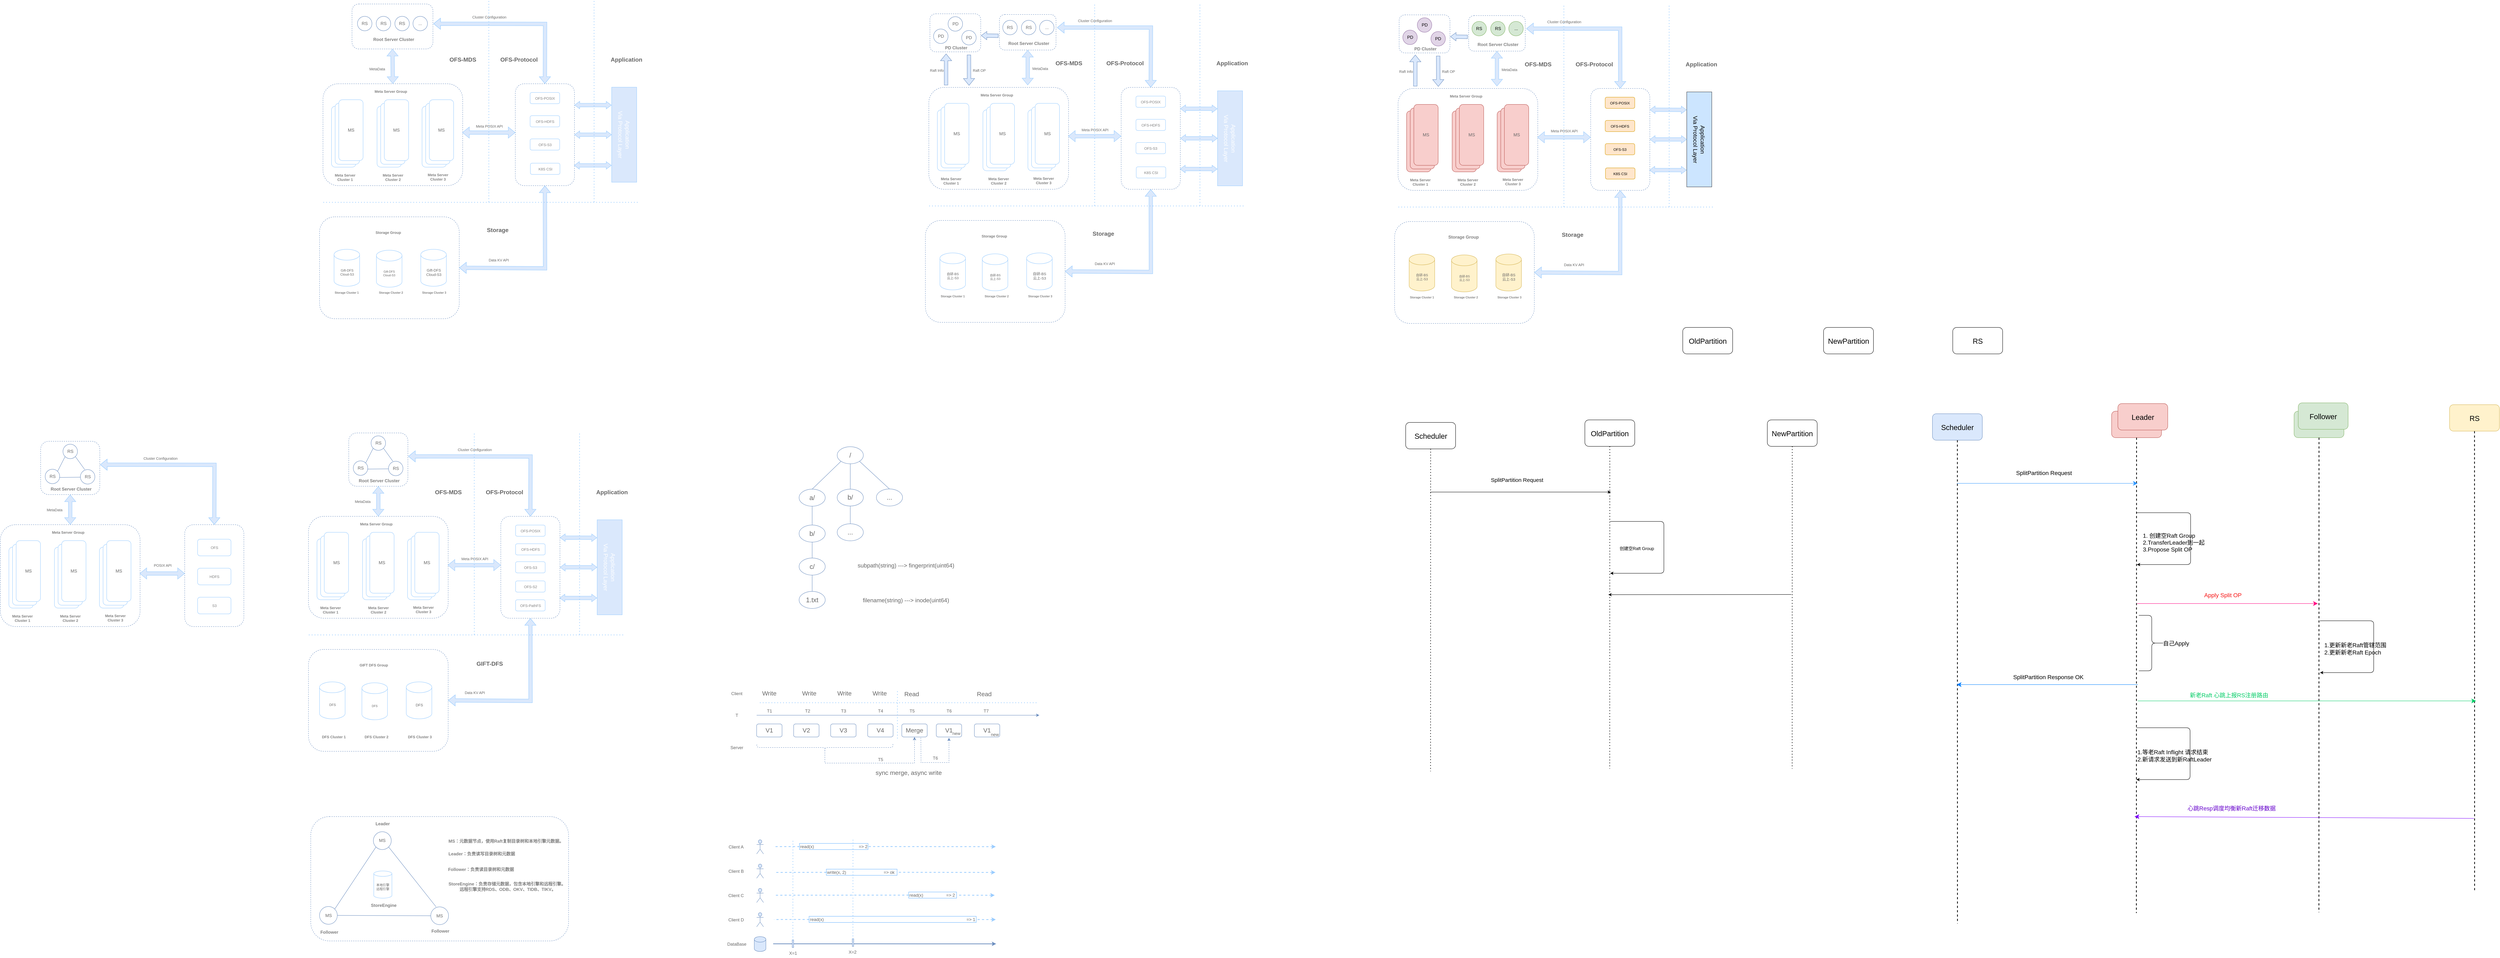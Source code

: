 <mxfile version="24.7.17">
  <diagram id="mXeUBK0sGIgF46-XZ_O8" name="第 1 页">
    <mxGraphModel dx="2868" dy="2722" grid="0" gridSize="10" guides="1" tooltips="1" connect="1" arrows="1" fold="1" page="0" pageScale="1" pageWidth="827" pageHeight="1169" math="0" shadow="0">
      <root>
        <mxCell id="0" />
        <mxCell id="1" parent="0" />
        <mxCell id="K0Wn1v-OgDyLdBBbabZl-1" value="" style="rounded=1;whiteSpace=wrap;html=1;fillColor=none;dashed=1;strokeColor=#6c8ebf;" parent="1" vertex="1">
          <mxGeometry x="171" y="130" width="163" height="147" as="geometry" />
        </mxCell>
        <mxCell id="K0Wn1v-OgDyLdBBbabZl-2" value="RS" style="ellipse;whiteSpace=wrap;html=1;aspect=fixed;fillColor=none;strokeColor=#6c8ebf;fontColor=#666666;" parent="1" vertex="1">
          <mxGeometry x="232.5" y="138" width="40" height="40" as="geometry" />
        </mxCell>
        <mxCell id="K0Wn1v-OgDyLdBBbabZl-3" value="RS" style="ellipse;whiteSpace=wrap;html=1;aspect=fixed;fillColor=none;strokeColor=#6c8ebf;fontColor=#666666;" parent="1" vertex="1">
          <mxGeometry x="183.5" y="207" width="40" height="40" as="geometry" />
        </mxCell>
        <mxCell id="K0Wn1v-OgDyLdBBbabZl-4" value="RS" style="ellipse;whiteSpace=wrap;html=1;aspect=fixed;fillColor=none;strokeColor=#6c8ebf;fontColor=#666666;" parent="1" vertex="1">
          <mxGeometry x="280.5" y="208" width="40" height="40" as="geometry" />
        </mxCell>
        <mxCell id="K0Wn1v-OgDyLdBBbabZl-5" value="" style="endArrow=none;html=1;rounded=0;entryX=0;entryY=1;entryDx=0;entryDy=0;exitX=1;exitY=0;exitDx=0;exitDy=0;fillColor=#dae8fc;strokeColor=#6c8ebf;" parent="1" source="K0Wn1v-OgDyLdBBbabZl-3" target="K0Wn1v-OgDyLdBBbabZl-2" edge="1">
          <mxGeometry width="50" height="50" relative="1" as="geometry">
            <mxPoint x="196.5" y="218" as="sourcePoint" />
            <mxPoint x="232.5" y="188" as="targetPoint" />
          </mxGeometry>
        </mxCell>
        <mxCell id="K0Wn1v-OgDyLdBBbabZl-6" value="" style="endArrow=none;html=1;rounded=0;exitX=1;exitY=0;exitDx=0;exitDy=0;fillColor=#dae8fc;strokeColor=#6c8ebf;entryX=0;entryY=0.5;entryDx=0;entryDy=0;" parent="1" edge="1">
          <mxGeometry width="50" height="50" relative="1" as="geometry">
            <mxPoint x="222.502" y="229.718" as="sourcePoint" />
            <mxPoint x="280.5" y="229" as="targetPoint" />
          </mxGeometry>
        </mxCell>
        <mxCell id="K0Wn1v-OgDyLdBBbabZl-7" value="" style="endArrow=none;html=1;rounded=0;entryX=0.3;entryY=0;entryDx=0;entryDy=0;fillColor=#dae8fc;strokeColor=#6c8ebf;entryPerimeter=0;exitX=1;exitY=1;exitDx=0;exitDy=0;" parent="1" source="K0Wn1v-OgDyLdBBbabZl-2" target="K0Wn1v-OgDyLdBBbabZl-4" edge="1">
          <mxGeometry width="50" height="50" relative="1" as="geometry">
            <mxPoint x="272.5" y="168" as="sourcePoint" />
            <mxPoint x="332.5" y="168" as="targetPoint" />
          </mxGeometry>
        </mxCell>
        <mxCell id="K0Wn1v-OgDyLdBBbabZl-8" value="&lt;b&gt;Root Server Cluster&lt;/b&gt;" style="text;html=1;strokeColor=none;fillColor=none;align=center;verticalAlign=middle;whiteSpace=wrap;rounded=0;dashed=1;fontColor=#808080;" parent="1" vertex="1">
          <mxGeometry x="197" y="247" width="116" height="30" as="geometry" />
        </mxCell>
        <mxCell id="K0Wn1v-OgDyLdBBbabZl-9" value="" style="rounded=1;whiteSpace=wrap;html=1;strokeColor=#99CCFF;" parent="1" vertex="1">
          <mxGeometry x="83.5" y="422" width="67" height="168" as="geometry" />
        </mxCell>
        <mxCell id="K0Wn1v-OgDyLdBBbabZl-10" value="" style="rounded=1;whiteSpace=wrap;html=1;strokeColor=#99CCFF;" parent="1" vertex="1">
          <mxGeometry x="93.5" y="414" width="67" height="168" as="geometry" />
        </mxCell>
        <mxCell id="K0Wn1v-OgDyLdBBbabZl-11" value="&lt;font color=&quot;#666666&quot;&gt;MS&lt;/font&gt;" style="rounded=1;whiteSpace=wrap;html=1;strokeColor=#99CCFF;" parent="1" vertex="1">
          <mxGeometry x="103.5" y="404" width="67" height="168" as="geometry" />
        </mxCell>
        <mxCell id="K0Wn1v-OgDyLdBBbabZl-12" value="" style="rounded=1;whiteSpace=wrap;html=1;strokeColor=#99CCFF;" parent="1" vertex="1">
          <mxGeometry x="209" y="422" width="67" height="168" as="geometry" />
        </mxCell>
        <mxCell id="K0Wn1v-OgDyLdBBbabZl-13" value="" style="rounded=1;whiteSpace=wrap;html=1;strokeColor=#99CCFF;" parent="1" vertex="1">
          <mxGeometry x="219" y="414" width="67" height="168" as="geometry" />
        </mxCell>
        <mxCell id="K0Wn1v-OgDyLdBBbabZl-14" value="&lt;font color=&quot;#666666&quot;&gt;MS&lt;/font&gt;" style="rounded=1;whiteSpace=wrap;html=1;strokeColor=#99CCFF;" parent="1" vertex="1">
          <mxGeometry x="229" y="404" width="67" height="168" as="geometry" />
        </mxCell>
        <mxCell id="K0Wn1v-OgDyLdBBbabZl-15" value="" style="rounded=1;whiteSpace=wrap;html=1;strokeColor=#99CCFF;" parent="1" vertex="1">
          <mxGeometry x="333" y="422" width="67" height="168" as="geometry" />
        </mxCell>
        <mxCell id="K0Wn1v-OgDyLdBBbabZl-16" value="" style="rounded=1;whiteSpace=wrap;html=1;strokeColor=#99CCFF;" parent="1" vertex="1">
          <mxGeometry x="343" y="414" width="67" height="168" as="geometry" />
        </mxCell>
        <mxCell id="K0Wn1v-OgDyLdBBbabZl-17" value="&lt;font color=&quot;#666666&quot;&gt;MS&lt;/font&gt;" style="rounded=1;whiteSpace=wrap;html=1;strokeColor=#99CCFF;" parent="1" vertex="1">
          <mxGeometry x="353" y="404" width="67" height="168" as="geometry" />
        </mxCell>
        <mxCell id="K0Wn1v-OgDyLdBBbabZl-18" value="&lt;b style=&quot;font-size: 10px;&quot;&gt;&lt;font style=&quot;font-size: 10px;&quot;&gt;Meta Server Cluster 1&lt;/font&gt;&lt;/b&gt;" style="text;html=1;strokeColor=none;fillColor=none;align=center;verticalAlign=middle;whiteSpace=wrap;rounded=0;dashed=1;fontColor=#808080;fontSize=10;" parent="1" vertex="1">
          <mxGeometry x="81" y="603" width="79.5" height="30" as="geometry" />
        </mxCell>
        <mxCell id="K0Wn1v-OgDyLdBBbabZl-19" value="&lt;b style=&quot;font-size: 10px&quot;&gt;&lt;font style=&quot;font-size: 10px&quot;&gt;Meta Server Cluster 2&lt;/font&gt;&lt;/b&gt;" style="text;html=1;strokeColor=none;fillColor=none;align=center;verticalAlign=middle;whiteSpace=wrap;rounded=0;dashed=1;fontColor=#808080;fontSize=10;" parent="1" vertex="1">
          <mxGeometry x="212.75" y="603" width="79.5" height="30" as="geometry" />
        </mxCell>
        <mxCell id="K0Wn1v-OgDyLdBBbabZl-20" value="&lt;b style=&quot;font-size: 10px&quot;&gt;&lt;font style=&quot;font-size: 10px&quot;&gt;Meta Server Cluster 3&lt;/font&gt;&lt;/b&gt;" style="text;html=1;strokeColor=none;fillColor=none;align=center;verticalAlign=middle;whiteSpace=wrap;rounded=0;dashed=1;fontColor=#808080;fontSize=10;" parent="1" vertex="1">
          <mxGeometry x="336.75" y="602" width="79.5" height="30" as="geometry" />
        </mxCell>
        <mxCell id="K0Wn1v-OgDyLdBBbabZl-21" value="" style="rounded=1;whiteSpace=wrap;html=1;fillColor=none;dashed=1;strokeColor=#6c8ebf;" parent="1" vertex="1">
          <mxGeometry x="60" y="360" width="385" height="281" as="geometry" />
        </mxCell>
        <mxCell id="K0Wn1v-OgDyLdBBbabZl-22" value="&lt;b style=&quot;font-size: 10px&quot;&gt;&lt;font style=&quot;font-size: 10px&quot;&gt;Meta Server Group&lt;/font&gt;&lt;/b&gt;" style="text;html=1;strokeColor=none;fillColor=none;align=center;verticalAlign=middle;whiteSpace=wrap;rounded=0;dashed=1;fontColor=#808080;fontSize=10;" parent="1" vertex="1">
          <mxGeometry x="187" y="366" width="120" height="30" as="geometry" />
        </mxCell>
        <mxCell id="K0Wn1v-OgDyLdBBbabZl-23" value="OFS" style="rounded=1;whiteSpace=wrap;html=1;fontSize=10;fontColor=#808080;strokeColor=#99CCFF;fillColor=default;" parent="1" vertex="1">
          <mxGeometry x="603.5" y="400" width="92" height="46" as="geometry" />
        </mxCell>
        <mxCell id="K0Wn1v-OgDyLdBBbabZl-24" value="HDFS" style="rounded=1;whiteSpace=wrap;html=1;fontSize=10;fontColor=#808080;strokeColor=#99CCFF;fillColor=default;" parent="1" vertex="1">
          <mxGeometry x="603.5" y="480" width="92" height="46" as="geometry" />
        </mxCell>
        <mxCell id="K0Wn1v-OgDyLdBBbabZl-25" value="S3" style="rounded=1;whiteSpace=wrap;html=1;fontSize=10;fontColor=#808080;strokeColor=#99CCFF;fillColor=default;" parent="1" vertex="1">
          <mxGeometry x="603.5" y="560" width="92" height="46" as="geometry" />
        </mxCell>
        <mxCell id="K0Wn1v-OgDyLdBBbabZl-26" value="" style="rounded=1;whiteSpace=wrap;html=1;fillColor=none;dashed=1;strokeColor=#6c8ebf;" parent="1" vertex="1">
          <mxGeometry x="568" y="360" width="163" height="281" as="geometry" />
        </mxCell>
        <mxCell id="K0Wn1v-OgDyLdBBbabZl-27" value="" style="shape=flexArrow;endArrow=classic;startArrow=classic;html=1;rounded=0;fontSize=10;fontColor=#808080;entryX=0;entryY=0.479;entryDx=0;entryDy=0;exitX=0.997;exitY=0.479;exitDx=0;exitDy=0;exitPerimeter=0;entryPerimeter=0;fillColor=#dae8fc;strokeColor=#99CCFF;" parent="1" source="K0Wn1v-OgDyLdBBbabZl-21" target="K0Wn1v-OgDyLdBBbabZl-26" edge="1">
          <mxGeometry width="100" height="100" relative="1" as="geometry">
            <mxPoint x="445" y="506" as="sourcePoint" />
            <mxPoint x="545" y="406" as="targetPoint" />
          </mxGeometry>
        </mxCell>
        <mxCell id="K0Wn1v-OgDyLdBBbabZl-28" value="POSIX API" style="text;html=1;align=center;verticalAlign=middle;resizable=0;points=[];autosize=1;strokeColor=none;fillColor=none;fontSize=10;fontColor=#666666;" parent="1" vertex="1">
          <mxGeometry x="472" y="464" width="69" height="16" as="geometry" />
        </mxCell>
        <mxCell id="K0Wn1v-OgDyLdBBbabZl-29" value="" style="shape=flexArrow;endArrow=classic;startArrow=classic;html=1;rounded=0;fontSize=10;fontColor=#808080;fillColor=#dae8fc;strokeColor=#99CCFF;exitX=1.006;exitY=0.439;exitDx=0;exitDy=0;exitPerimeter=0;entryX=0.5;entryY=0;entryDx=0;entryDy=0;" parent="1" source="K0Wn1v-OgDyLdBBbabZl-1" target="K0Wn1v-OgDyLdBBbabZl-26" edge="1">
          <mxGeometry width="100" height="100" relative="1" as="geometry">
            <mxPoint x="367.053" y="225.444" as="sourcePoint" />
            <mxPoint x="643.024" y="357.562" as="targetPoint" />
            <Array as="points">
              <mxPoint x="650" y="195" />
            </Array>
          </mxGeometry>
        </mxCell>
        <mxCell id="K0Wn1v-OgDyLdBBbabZl-30" value="Cluster Configuration" style="text;html=1;align=center;verticalAlign=middle;resizable=0;points=[];autosize=1;strokeColor=none;fillColor=none;fontSize=10;fontColor=#666666;" parent="1" vertex="1">
          <mxGeometry x="439" y="169" width="123" height="16" as="geometry" />
        </mxCell>
        <mxCell id="K0Wn1v-OgDyLdBBbabZl-31" value="" style="shape=flexArrow;endArrow=classic;startArrow=classic;html=1;rounded=0;fontSize=10;fontColor=#808080;entryX=0.5;entryY=0;entryDx=0;entryDy=0;exitX=0.5;exitY=1;exitDx=0;exitDy=0;fillColor=#dae8fc;strokeColor=#99CCFF;" parent="1" source="K0Wn1v-OgDyLdBBbabZl-1" target="K0Wn1v-OgDyLdBBbabZl-21" edge="1">
          <mxGeometry width="100" height="100" relative="1" as="geometry">
            <mxPoint x="261.005" y="284.999" as="sourcePoint" />
            <mxPoint x="385.16" y="284.999" as="targetPoint" />
          </mxGeometry>
        </mxCell>
        <mxCell id="K0Wn1v-OgDyLdBBbabZl-32" value="MetaData" style="text;html=1;align=center;verticalAlign=middle;resizable=0;points=[];autosize=1;strokeColor=none;fillColor=none;fontSize=10;fontColor=#666666;" parent="1" vertex="1">
          <mxGeometry x="178" y="311" width="62" height="16" as="geometry" />
        </mxCell>
        <mxCell id="K0Wn1v-OgDyLdBBbabZl-33" value="" style="rounded=1;whiteSpace=wrap;html=1;fillColor=none;dashed=1;strokeColor=#6c8ebf;" parent="1" vertex="1">
          <mxGeometry x="1020" y="107" width="163" height="147" as="geometry" />
        </mxCell>
        <mxCell id="K0Wn1v-OgDyLdBBbabZl-34" value="RS" style="ellipse;whiteSpace=wrap;html=1;aspect=fixed;fillColor=none;strokeColor=#6c8ebf;fontColor=#666666;" parent="1" vertex="1">
          <mxGeometry x="1081.5" y="115" width="40" height="40" as="geometry" />
        </mxCell>
        <mxCell id="K0Wn1v-OgDyLdBBbabZl-35" value="RS" style="ellipse;whiteSpace=wrap;html=1;aspect=fixed;fillColor=none;strokeColor=#6c8ebf;fontColor=#666666;" parent="1" vertex="1">
          <mxGeometry x="1032.5" y="184" width="40" height="40" as="geometry" />
        </mxCell>
        <mxCell id="K0Wn1v-OgDyLdBBbabZl-36" value="RS" style="ellipse;whiteSpace=wrap;html=1;aspect=fixed;fillColor=none;strokeColor=#6c8ebf;fontColor=#666666;" parent="1" vertex="1">
          <mxGeometry x="1129.5" y="185" width="40" height="40" as="geometry" />
        </mxCell>
        <mxCell id="K0Wn1v-OgDyLdBBbabZl-37" value="" style="endArrow=none;html=1;rounded=0;entryX=0;entryY=1;entryDx=0;entryDy=0;exitX=1;exitY=0;exitDx=0;exitDy=0;fillColor=#dae8fc;strokeColor=#6c8ebf;" parent="1" source="K0Wn1v-OgDyLdBBbabZl-35" target="K0Wn1v-OgDyLdBBbabZl-34" edge="1">
          <mxGeometry width="50" height="50" relative="1" as="geometry">
            <mxPoint x="1045.5" y="195" as="sourcePoint" />
            <mxPoint x="1081.5" y="165" as="targetPoint" />
          </mxGeometry>
        </mxCell>
        <mxCell id="K0Wn1v-OgDyLdBBbabZl-38" value="" style="endArrow=none;html=1;rounded=0;exitX=1;exitY=0;exitDx=0;exitDy=0;fillColor=#dae8fc;strokeColor=#6c8ebf;entryX=0;entryY=0.5;entryDx=0;entryDy=0;" parent="1" edge="1">
          <mxGeometry width="50" height="50" relative="1" as="geometry">
            <mxPoint x="1071.502" y="206.718" as="sourcePoint" />
            <mxPoint x="1129.5" y="206" as="targetPoint" />
          </mxGeometry>
        </mxCell>
        <mxCell id="K0Wn1v-OgDyLdBBbabZl-39" value="" style="endArrow=none;html=1;rounded=0;entryX=0.3;entryY=0;entryDx=0;entryDy=0;fillColor=#dae8fc;strokeColor=#6c8ebf;entryPerimeter=0;exitX=1;exitY=1;exitDx=0;exitDy=0;" parent="1" source="K0Wn1v-OgDyLdBBbabZl-34" target="K0Wn1v-OgDyLdBBbabZl-36" edge="1">
          <mxGeometry width="50" height="50" relative="1" as="geometry">
            <mxPoint x="1121.5" y="145" as="sourcePoint" />
            <mxPoint x="1181.5" y="145" as="targetPoint" />
          </mxGeometry>
        </mxCell>
        <mxCell id="K0Wn1v-OgDyLdBBbabZl-40" value="&lt;b&gt;Root Server Cluster&lt;/b&gt;" style="text;html=1;strokeColor=none;fillColor=none;align=center;verticalAlign=middle;whiteSpace=wrap;rounded=0;dashed=1;fontColor=#808080;" parent="1" vertex="1">
          <mxGeometry x="1046" y="224" width="116" height="30" as="geometry" />
        </mxCell>
        <mxCell id="K0Wn1v-OgDyLdBBbabZl-41" value="" style="rounded=1;whiteSpace=wrap;html=1;strokeColor=#99CCFF;" parent="1" vertex="1">
          <mxGeometry x="932.5" y="399" width="67" height="168" as="geometry" />
        </mxCell>
        <mxCell id="K0Wn1v-OgDyLdBBbabZl-42" value="" style="rounded=1;whiteSpace=wrap;html=1;strokeColor=#99CCFF;" parent="1" vertex="1">
          <mxGeometry x="942.5" y="391" width="67" height="168" as="geometry" />
        </mxCell>
        <mxCell id="K0Wn1v-OgDyLdBBbabZl-43" value="&lt;font color=&quot;#666666&quot;&gt;MS&lt;/font&gt;" style="rounded=1;whiteSpace=wrap;html=1;strokeColor=#99CCFF;" parent="1" vertex="1">
          <mxGeometry x="952.5" y="381" width="67" height="168" as="geometry" />
        </mxCell>
        <mxCell id="K0Wn1v-OgDyLdBBbabZl-44" value="" style="rounded=1;whiteSpace=wrap;html=1;strokeColor=#99CCFF;" parent="1" vertex="1">
          <mxGeometry x="1058" y="399" width="67" height="168" as="geometry" />
        </mxCell>
        <mxCell id="K0Wn1v-OgDyLdBBbabZl-45" value="" style="rounded=1;whiteSpace=wrap;html=1;strokeColor=#99CCFF;" parent="1" vertex="1">
          <mxGeometry x="1068" y="391" width="67" height="168" as="geometry" />
        </mxCell>
        <mxCell id="K0Wn1v-OgDyLdBBbabZl-46" value="&lt;font color=&quot;#666666&quot;&gt;MS&lt;/font&gt;" style="rounded=1;whiteSpace=wrap;html=1;strokeColor=#99CCFF;" parent="1" vertex="1">
          <mxGeometry x="1078" y="381" width="67" height="168" as="geometry" />
        </mxCell>
        <mxCell id="K0Wn1v-OgDyLdBBbabZl-47" value="" style="rounded=1;whiteSpace=wrap;html=1;strokeColor=#99CCFF;" parent="1" vertex="1">
          <mxGeometry x="1182" y="399" width="67" height="168" as="geometry" />
        </mxCell>
        <mxCell id="K0Wn1v-OgDyLdBBbabZl-48" value="" style="rounded=1;whiteSpace=wrap;html=1;strokeColor=#99CCFF;" parent="1" vertex="1">
          <mxGeometry x="1192" y="391" width="67" height="168" as="geometry" />
        </mxCell>
        <mxCell id="K0Wn1v-OgDyLdBBbabZl-49" value="&lt;font color=&quot;#666666&quot;&gt;MS&lt;/font&gt;" style="rounded=1;whiteSpace=wrap;html=1;strokeColor=#99CCFF;" parent="1" vertex="1">
          <mxGeometry x="1202" y="381" width="67" height="168" as="geometry" />
        </mxCell>
        <mxCell id="K0Wn1v-OgDyLdBBbabZl-50" value="&lt;b style=&quot;font-size: 10px;&quot;&gt;&lt;font style=&quot;font-size: 10px;&quot;&gt;Meta Server Cluster 1&lt;/font&gt;&lt;/b&gt;" style="text;html=1;strokeColor=none;fillColor=none;align=center;verticalAlign=middle;whiteSpace=wrap;rounded=0;dashed=1;fontColor=#808080;fontSize=10;" parent="1" vertex="1">
          <mxGeometry x="930" y="580" width="79.5" height="30" as="geometry" />
        </mxCell>
        <mxCell id="K0Wn1v-OgDyLdBBbabZl-51" value="&lt;b style=&quot;font-size: 10px&quot;&gt;&lt;font style=&quot;font-size: 10px&quot;&gt;Meta Server Cluster 2&lt;/font&gt;&lt;/b&gt;" style="text;html=1;strokeColor=none;fillColor=none;align=center;verticalAlign=middle;whiteSpace=wrap;rounded=0;dashed=1;fontColor=#808080;fontSize=10;" parent="1" vertex="1">
          <mxGeometry x="1061.75" y="580" width="79.5" height="30" as="geometry" />
        </mxCell>
        <mxCell id="K0Wn1v-OgDyLdBBbabZl-52" value="&lt;b style=&quot;font-size: 10px&quot;&gt;&lt;font style=&quot;font-size: 10px&quot;&gt;Meta Server Cluster 3&lt;/font&gt;&lt;/b&gt;" style="text;html=1;strokeColor=none;fillColor=none;align=center;verticalAlign=middle;whiteSpace=wrap;rounded=0;dashed=1;fontColor=#808080;fontSize=10;" parent="1" vertex="1">
          <mxGeometry x="1185.75" y="579" width="79.5" height="30" as="geometry" />
        </mxCell>
        <mxCell id="K0Wn1v-OgDyLdBBbabZl-53" value="" style="rounded=1;whiteSpace=wrap;html=1;fillColor=none;dashed=1;strokeColor=#6c8ebf;" parent="1" vertex="1">
          <mxGeometry x="909" y="337" width="385" height="281" as="geometry" />
        </mxCell>
        <mxCell id="K0Wn1v-OgDyLdBBbabZl-54" value="&lt;b style=&quot;font-size: 10px&quot;&gt;&lt;font style=&quot;font-size: 10px&quot;&gt;Meta Server Group&lt;/font&gt;&lt;/b&gt;" style="text;html=1;strokeColor=none;fillColor=none;align=center;verticalAlign=middle;whiteSpace=wrap;rounded=0;dashed=1;fontColor=#808080;fontSize=10;" parent="1" vertex="1">
          <mxGeometry x="1036" y="343" width="120" height="30" as="geometry" />
        </mxCell>
        <mxCell id="K0Wn1v-OgDyLdBBbabZl-55" value="OFS-POSIX" style="rounded=1;whiteSpace=wrap;html=1;fontSize=10;fontColor=#808080;strokeColor=#99CCFF;fillColor=default;" parent="1" vertex="1">
          <mxGeometry x="1479.75" y="361" width="81.5" height="31" as="geometry" />
        </mxCell>
        <mxCell id="K0Wn1v-OgDyLdBBbabZl-56" value="" style="rounded=1;whiteSpace=wrap;html=1;fillColor=none;dashed=1;strokeColor=#6c8ebf;" parent="1" vertex="1">
          <mxGeometry x="1439" y="337" width="163" height="281" as="geometry" />
        </mxCell>
        <mxCell id="K0Wn1v-OgDyLdBBbabZl-57" value="" style="shape=flexArrow;endArrow=classic;startArrow=classic;html=1;rounded=0;fontSize=10;fontColor=#808080;entryX=0;entryY=0.479;entryDx=0;entryDy=0;exitX=0.997;exitY=0.479;exitDx=0;exitDy=0;exitPerimeter=0;entryPerimeter=0;fillColor=#dae8fc;strokeColor=#99CCFF;" parent="1" source="K0Wn1v-OgDyLdBBbabZl-53" target="K0Wn1v-OgDyLdBBbabZl-56" edge="1">
          <mxGeometry width="100" height="100" relative="1" as="geometry">
            <mxPoint x="1294" y="483" as="sourcePoint" />
            <mxPoint x="1394" y="383" as="targetPoint" />
          </mxGeometry>
        </mxCell>
        <mxCell id="K0Wn1v-OgDyLdBBbabZl-58" value="Meta POSIX API" style="text;html=1;align=center;verticalAlign=middle;resizable=0;points=[];autosize=1;strokeColor=none;fillColor=none;fontSize=10;fontColor=#666666;" parent="1" vertex="1">
          <mxGeometry x="1317" y="446" width="99" height="16" as="geometry" />
        </mxCell>
        <mxCell id="K0Wn1v-OgDyLdBBbabZl-59" value="" style="shape=flexArrow;endArrow=classic;startArrow=classic;html=1;rounded=0;fontSize=10;fontColor=#808080;fillColor=#dae8fc;strokeColor=#99CCFF;exitX=1.006;exitY=0.439;exitDx=0;exitDy=0;exitPerimeter=0;entryX=0.5;entryY=0;entryDx=0;entryDy=0;" parent="1" source="K0Wn1v-OgDyLdBBbabZl-33" target="K0Wn1v-OgDyLdBBbabZl-56" edge="1">
          <mxGeometry width="100" height="100" relative="1" as="geometry">
            <mxPoint x="1216.053" y="202.444" as="sourcePoint" />
            <mxPoint x="1492.024" y="334.562" as="targetPoint" />
            <Array as="points">
              <mxPoint x="1521" y="172" />
            </Array>
          </mxGeometry>
        </mxCell>
        <mxCell id="K0Wn1v-OgDyLdBBbabZl-60" value="Cluster Configuration" style="text;html=1;align=center;verticalAlign=middle;resizable=0;points=[];autosize=1;strokeColor=none;fillColor=none;fontSize=10;fontColor=#666666;" parent="1" vertex="1">
          <mxGeometry x="1305" y="145" width="123" height="16" as="geometry" />
        </mxCell>
        <mxCell id="K0Wn1v-OgDyLdBBbabZl-61" value="" style="shape=flexArrow;endArrow=classic;startArrow=classic;html=1;rounded=0;fontSize=10;fontColor=#808080;entryX=0.5;entryY=0;entryDx=0;entryDy=0;exitX=0.5;exitY=1;exitDx=0;exitDy=0;fillColor=#dae8fc;strokeColor=#99CCFF;" parent="1" source="K0Wn1v-OgDyLdBBbabZl-33" target="K0Wn1v-OgDyLdBBbabZl-53" edge="1">
          <mxGeometry width="100" height="100" relative="1" as="geometry">
            <mxPoint x="1110.005" y="261.999" as="sourcePoint" />
            <mxPoint x="1234.16" y="261.999" as="targetPoint" />
          </mxGeometry>
        </mxCell>
        <mxCell id="K0Wn1v-OgDyLdBBbabZl-62" value="MetaData" style="text;html=1;align=center;verticalAlign=middle;resizable=0;points=[];autosize=1;strokeColor=none;fillColor=none;fontSize=10;fontColor=#666666;" parent="1" vertex="1">
          <mxGeometry x="1027" y="288" width="62" height="16" as="geometry" />
        </mxCell>
        <mxCell id="K0Wn1v-OgDyLdBBbabZl-63" value="&lt;b style=&quot;font-size: 10px&quot;&gt;&lt;font style=&quot;font-size: 10px&quot;&gt;DFS Cluster 1&lt;/font&gt;&lt;/b&gt;" style="text;html=1;strokeColor=none;fillColor=none;align=center;verticalAlign=middle;whiteSpace=wrap;rounded=0;dashed=1;fontColor=#808080;fontSize=10;" parent="1" vertex="1">
          <mxGeometry x="936.5" y="929.5" width="83.5" height="30" as="geometry" />
        </mxCell>
        <mxCell id="K0Wn1v-OgDyLdBBbabZl-64" value="&lt;b style=&quot;font-size: 10px&quot;&gt;&lt;font style=&quot;font-size: 10px&quot;&gt;DFS Cluster 2&lt;/font&gt;&lt;/b&gt;" style="text;html=1;strokeColor=none;fillColor=none;align=center;verticalAlign=middle;whiteSpace=wrap;rounded=0;dashed=1;fontColor=#808080;fontSize=10;" parent="1" vertex="1">
          <mxGeometry x="1054.63" y="929.5" width="82.75" height="30" as="geometry" />
        </mxCell>
        <mxCell id="K0Wn1v-OgDyLdBBbabZl-65" value="&lt;b style=&quot;font-size: 10px&quot;&gt;&lt;font style=&quot;font-size: 10px&quot;&gt;DFS Cluster 3&lt;/font&gt;&lt;/b&gt;" style="text;html=1;strokeColor=none;fillColor=none;align=center;verticalAlign=middle;whiteSpace=wrap;rounded=0;dashed=1;fontColor=#808080;fontSize=10;" parent="1" vertex="1">
          <mxGeometry x="1172.63" y="929.5" width="85.75" height="30" as="geometry" />
        </mxCell>
        <mxCell id="K0Wn1v-OgDyLdBBbabZl-66" value="" style="rounded=1;whiteSpace=wrap;html=1;fillColor=none;dashed=1;strokeColor=#6c8ebf;" parent="1" vertex="1">
          <mxGeometry x="909" y="704" width="385" height="281" as="geometry" />
        </mxCell>
        <mxCell id="K0Wn1v-OgDyLdBBbabZl-67" value="&lt;b style=&quot;font-size: 10px&quot;&gt;&lt;font style=&quot;font-size: 10px&quot;&gt;GIFT DFS Group&lt;/font&gt;&lt;/b&gt;" style="text;html=1;strokeColor=none;fillColor=none;align=center;verticalAlign=middle;whiteSpace=wrap;rounded=0;dashed=1;fontColor=#808080;fontSize=10;" parent="1" vertex="1">
          <mxGeometry x="1029" y="731.5" width="120" height="30" as="geometry" />
        </mxCell>
        <mxCell id="K0Wn1v-OgDyLdBBbabZl-68" value="" style="shape=flexArrow;endArrow=classic;startArrow=classic;html=1;rounded=0;fontSize=10;fontColor=#808080;entryX=1;entryY=0.5;entryDx=0;entryDy=0;exitX=0.5;exitY=1;exitDx=0;exitDy=0;fillColor=#dae8fc;strokeColor=#99CCFF;" parent="1" source="K0Wn1v-OgDyLdBBbabZl-56" target="K0Wn1v-OgDyLdBBbabZl-66" edge="1">
          <mxGeometry width="100" height="100" relative="1" as="geometry">
            <mxPoint x="1485.995" y="658.999" as="sourcePoint" />
            <mxPoint x="1610.15" y="658.999" as="targetPoint" />
            <Array as="points">
              <mxPoint x="1521" y="846" />
            </Array>
          </mxGeometry>
        </mxCell>
        <mxCell id="K0Wn1v-OgDyLdBBbabZl-69" value="Data KV API" style="text;html=1;align=center;verticalAlign=middle;resizable=0;points=[];autosize=1;strokeColor=none;fillColor=none;fontSize=10;fontColor=#666666;" parent="1" vertex="1">
          <mxGeometry x="1328" y="815" width="77" height="16" as="geometry" />
        </mxCell>
        <mxCell id="K0Wn1v-OgDyLdBBbabZl-70" value="" style="endArrow=none;dashed=1;html=1;dashPattern=1 3;strokeWidth=2;rounded=1;fontSize=10;fontColor=#666666;fillColor=#dae8fc;strokeColor=#99CCFF;" parent="1" edge="1">
          <mxGeometry width="50" height="50" relative="1" as="geometry">
            <mxPoint x="1366" y="663" as="sourcePoint" />
            <mxPoint x="1365.88" y="107" as="targetPoint" />
          </mxGeometry>
        </mxCell>
        <mxCell id="K0Wn1v-OgDyLdBBbabZl-71" value="&lt;b style=&quot;font-size: 16px&quot;&gt;OFS-MDS&lt;/b&gt;" style="text;html=1;align=center;verticalAlign=middle;resizable=0;points=[];autosize=1;strokeColor=none;fillColor=none;fontSize=16;fontColor=#666666;" parent="1" vertex="1">
          <mxGeometry x="1252" y="258.5" width="84" height="23" as="geometry" />
        </mxCell>
        <mxCell id="K0Wn1v-OgDyLdBBbabZl-72" value="" style="endArrow=none;dashed=1;html=1;dashPattern=1 3;strokeWidth=2;rounded=1;fontSize=10;fontColor=#666666;fillColor=#dae8fc;strokeColor=#99CCFF;" parent="1" edge="1">
          <mxGeometry width="50" height="50" relative="1" as="geometry">
            <mxPoint x="1776" y="664" as="sourcePoint" />
            <mxPoint x="909.0" y="664" as="targetPoint" />
          </mxGeometry>
        </mxCell>
        <mxCell id="K0Wn1v-OgDyLdBBbabZl-73" value="&lt;b&gt;OFS-Protocol&amp;nbsp;&lt;/b&gt;" style="text;html=1;align=center;verticalAlign=middle;resizable=0;points=[];autosize=1;strokeColor=none;fillColor=none;fontSize=16;fontColor=#666666;" parent="1" vertex="1">
          <mxGeometry x="1392" y="258.5" width="118" height="23" as="geometry" />
        </mxCell>
        <mxCell id="K0Wn1v-OgDyLdBBbabZl-74" value="&lt;b style=&quot;font-size: 16px&quot;&gt;GIFT-DFS&lt;/b&gt;" style="text;html=1;align=center;verticalAlign=middle;resizable=0;points=[];autosize=1;strokeColor=none;fillColor=none;fontSize=16;fontColor=#666666;" parent="1" vertex="1">
          <mxGeometry x="1366" y="731.5" width="83" height="23" as="geometry" />
        </mxCell>
        <mxCell id="K0Wn1v-OgDyLdBBbabZl-75" value="Application&lt;br&gt;Via Protocol Layer" style="rounded=0;whiteSpace=wrap;html=1;fontSize=16;strokeColor=#99CCFF;fillColor=#dae8fc;rotation=90;fontColor=#FFFFFF;" parent="1" vertex="1">
          <mxGeometry x="1608" y="443" width="262" height="69" as="geometry" />
        </mxCell>
        <mxCell id="K0Wn1v-OgDyLdBBbabZl-76" value="" style="shape=flexArrow;endArrow=classic;startArrow=classic;html=1;rounded=0;fontSize=10;fontColor=#808080;fillColor=#dae8fc;strokeColor=#99CCFF;startWidth=10;startSize=4.35;endWidth=10;endSize=4.35;exitX=1;exitY=0.209;exitDx=0;exitDy=0;exitPerimeter=0;" parent="1" source="K0Wn1v-OgDyLdBBbabZl-56" edge="1">
          <mxGeometry width="100" height="100" relative="1" as="geometry">
            <mxPoint x="1602.005" y="396.129" as="sourcePoint" />
            <mxPoint x="1704.0" y="396" as="targetPoint" />
          </mxGeometry>
        </mxCell>
        <mxCell id="K0Wn1v-OgDyLdBBbabZl-77" value="" style="shape=flexArrow;endArrow=classic;startArrow=classic;html=1;rounded=0;fontSize=10;fontColor=#808080;fillColor=#dae8fc;strokeColor=#99CCFF;startWidth=10;startSize=4.35;endWidth=10;endSize=4.35;" parent="1" source="K0Wn1v-OgDyLdBBbabZl-56" target="K0Wn1v-OgDyLdBBbabZl-75" edge="1">
          <mxGeometry width="100" height="100" relative="1" as="geometry">
            <mxPoint x="1602.005" y="479.759" as="sourcePoint" />
            <mxPoint x="1699" y="479.38" as="targetPoint" />
          </mxGeometry>
        </mxCell>
        <mxCell id="K0Wn1v-OgDyLdBBbabZl-78" value="" style="shape=flexArrow;endArrow=classic;startArrow=classic;html=1;rounded=0;fontSize=10;fontColor=#808080;fillColor=#dae8fc;strokeColor=#99CCFF;startWidth=10;startSize=4.35;endWidth=10;endSize=4.35;entryX=0.823;entryY=1.007;entryDx=0;entryDy=0;entryPerimeter=0;exitX=0.994;exitY=0.801;exitDx=0;exitDy=0;exitPerimeter=0;" parent="1" source="K0Wn1v-OgDyLdBBbabZl-56" target="K0Wn1v-OgDyLdBBbabZl-75" edge="1">
          <mxGeometry width="100" height="100" relative="1" as="geometry">
            <mxPoint x="1601" y="557" as="sourcePoint" />
            <mxPoint x="1699" y="575" as="targetPoint" />
          </mxGeometry>
        </mxCell>
        <mxCell id="K0Wn1v-OgDyLdBBbabZl-79" value="" style="endArrow=none;dashed=1;html=1;dashPattern=1 3;strokeWidth=2;rounded=1;fontSize=10;fontColor=#666666;fillColor=#dae8fc;strokeColor=#99CCFF;" parent="1" edge="1">
          <mxGeometry width="50" height="50" relative="1" as="geometry">
            <mxPoint x="1656.12" y="663" as="sourcePoint" />
            <mxPoint x="1656.0" y="107" as="targetPoint" />
          </mxGeometry>
        </mxCell>
        <mxCell id="K0Wn1v-OgDyLdBBbabZl-80" value="&lt;b&gt;Application&lt;/b&gt;" style="text;html=1;align=center;verticalAlign=middle;resizable=0;points=[];autosize=1;strokeColor=none;fillColor=none;fontSize=16;fontColor=#666666;" parent="1" vertex="1">
          <mxGeometry x="1696" y="258.5" width="97" height="23" as="geometry" />
        </mxCell>
        <mxCell id="K0Wn1v-OgDyLdBBbabZl-81" value="&lt;font color=&quot;#666666&quot; style=&quot;font-size: 9px;&quot;&gt;DFS&lt;/font&gt;" style="shape=cylinder3;whiteSpace=wrap;html=1;boundedLbl=1;backgroundOutline=1;size=15;rounded=0;fontSize=9;fontColor=#FFFFFF;strokeColor=#99CCFF;fillColor=default;" parent="1" vertex="1">
          <mxGeometry x="939.5" y="793.5" width="70.5" height="102" as="geometry" />
        </mxCell>
        <mxCell id="K0Wn1v-OgDyLdBBbabZl-82" value="&lt;font color=&quot;#666666&quot; style=&quot;font-size: 8px;&quot;&gt;DFS&lt;/font&gt;" style="shape=cylinder3;whiteSpace=wrap;html=1;boundedLbl=1;backgroundOutline=1;size=15;rounded=0;fontSize=8;fontColor=#FFFFFF;strokeColor=#99CCFF;fillColor=default;" parent="1" vertex="1">
          <mxGeometry x="1056.25" y="796" width="70.5" height="102" as="geometry" />
        </mxCell>
        <mxCell id="K0Wn1v-OgDyLdBBbabZl-83" value="&lt;font color=&quot;#666666&quot; style=&quot;font-size: 10px;&quot;&gt;DFS&lt;/font&gt;" style="shape=cylinder3;whiteSpace=wrap;html=1;boundedLbl=1;backgroundOutline=1;size=15;rounded=0;fontSize=10;fontColor=#FFFFFF;strokeColor=#99CCFF;fillColor=default;" parent="1" vertex="1">
          <mxGeometry x="1178.5" y="793.5" width="70.5" height="102" as="geometry" />
        </mxCell>
        <mxCell id="K0Wn1v-OgDyLdBBbabZl-84" value="OFS-S3" style="rounded=1;whiteSpace=wrap;html=1;fontSize=10;fontColor=#808080;strokeColor=#99CCFF;fillColor=default;" parent="1" vertex="1">
          <mxGeometry x="1479.75" y="462" width="81.5" height="31" as="geometry" />
        </mxCell>
        <mxCell id="K0Wn1v-OgDyLdBBbabZl-85" value="OFS-S2" style="rounded=1;whiteSpace=wrap;html=1;fontSize=10;fontColor=#808080;strokeColor=#99CCFF;fillColor=default;" parent="1" vertex="1">
          <mxGeometry x="1479.75" y="515" width="81.5" height="31" as="geometry" />
        </mxCell>
        <mxCell id="K0Wn1v-OgDyLdBBbabZl-86" value="OFS-PathFS" style="rounded=1;whiteSpace=wrap;html=1;fontSize=10;fontColor=#808080;strokeColor=#99CCFF;fillColor=default;" parent="1" vertex="1">
          <mxGeometry x="1479.75" y="567" width="81.5" height="31" as="geometry" />
        </mxCell>
        <mxCell id="K0Wn1v-OgDyLdBBbabZl-87" value="OFS-HDFS" style="rounded=1;whiteSpace=wrap;html=1;fontSize=10;fontColor=#808080;strokeColor=#99CCFF;fillColor=default;" parent="1" vertex="1">
          <mxGeometry x="1479.75" y="412.5" width="81.5" height="31" as="geometry" />
        </mxCell>
        <mxCell id="K0Wn1v-OgDyLdBBbabZl-88" value="&lt;font style=&quot;font-size: 18px;&quot;&gt;/&lt;/font&gt;" style="ellipse;whiteSpace=wrap;html=1;fillColor=none;strokeColor=#6c8ebf;fontColor=#666666;fontSize=18;" parent="1" vertex="1">
          <mxGeometry x="2366" y="145" width="72" height="47" as="geometry" />
        </mxCell>
        <mxCell id="K0Wn1v-OgDyLdBBbabZl-89" value="&lt;font style=&quot;font-size: 18px;&quot;&gt;&lt;span style=&quot;font-size: 18px;&quot;&gt;a/&lt;/span&gt;&lt;/font&gt;" style="ellipse;whiteSpace=wrap;html=1;fillColor=none;strokeColor=#6c8ebf;fontColor=#666666;fontSize=18;" parent="1" vertex="1">
          <mxGeometry x="2261" y="262" width="72" height="47" as="geometry" />
        </mxCell>
        <mxCell id="K0Wn1v-OgDyLdBBbabZl-90" value="&lt;font style=&quot;font-size: 18px;&quot;&gt;b/&lt;/font&gt;" style="ellipse;whiteSpace=wrap;html=1;fillColor=none;strokeColor=#6c8ebf;fontColor=#666666;fontSize=18;" parent="1" vertex="1">
          <mxGeometry x="2366" y="262" width="72" height="46.5" as="geometry" />
        </mxCell>
        <mxCell id="K0Wn1v-OgDyLdBBbabZl-91" value="&lt;font style=&quot;font-size: 18px;&quot;&gt;...&lt;/font&gt;" style="ellipse;whiteSpace=wrap;html=1;fillColor=none;strokeColor=#6c8ebf;fontColor=#666666;fontSize=18;" parent="1" vertex="1">
          <mxGeometry x="2474" y="261.5" width="72" height="47" as="geometry" />
        </mxCell>
        <mxCell id="K0Wn1v-OgDyLdBBbabZl-92" value="&lt;font style=&quot;font-size: 18px;&quot;&gt;&lt;span style=&quot;font-size: 18px;&quot;&gt;b/&lt;/span&gt;&lt;/font&gt;" style="ellipse;whiteSpace=wrap;html=1;fillColor=none;strokeColor=#6c8ebf;fontColor=#666666;fontSize=18;" parent="1" vertex="1">
          <mxGeometry x="2261" y="361" width="72" height="47" as="geometry" />
        </mxCell>
        <mxCell id="K0Wn1v-OgDyLdBBbabZl-93" value="&lt;font style=&quot;font-size: 18px;&quot;&gt;&lt;span style=&quot;font-size: 18px;&quot;&gt;c/&lt;/span&gt;&lt;/font&gt;" style="ellipse;whiteSpace=wrap;html=1;fillColor=none;strokeColor=#6c8ebf;fontColor=#666666;fontSize=18;" parent="1" vertex="1">
          <mxGeometry x="2261" y="452" width="72" height="47" as="geometry" />
        </mxCell>
        <mxCell id="K0Wn1v-OgDyLdBBbabZl-94" value="&lt;font style=&quot;font-size: 18px;&quot;&gt;&lt;span style=&quot;font-size: 18px;&quot;&gt;1.txt&lt;/span&gt;&lt;/font&gt;" style="ellipse;whiteSpace=wrap;html=1;fillColor=none;strokeColor=#6c8ebf;fontColor=#666666;fontSize=18;" parent="1" vertex="1">
          <mxGeometry x="2261" y="544" width="72" height="47" as="geometry" />
        </mxCell>
        <mxCell id="K0Wn1v-OgDyLdBBbabZl-95" value="&lt;font style=&quot;font-size: 18px;&quot;&gt;...&lt;/font&gt;" style="ellipse;whiteSpace=wrap;html=1;fillColor=none;strokeColor=#6c8ebf;fontColor=#666666;fontSize=18;" parent="1" vertex="1">
          <mxGeometry x="2366" y="357.5" width="72" height="47" as="geometry" />
        </mxCell>
        <mxCell id="K0Wn1v-OgDyLdBBbabZl-96" value="" style="endArrow=none;html=1;rounded=0;exitX=0.5;exitY=0;exitDx=0;exitDy=0;fillColor=#dae8fc;strokeColor=#6c8ebf;entryX=0;entryY=1;entryDx=0;entryDy=0;fontSize=18;fontColor=#666666;" parent="1" source="K0Wn1v-OgDyLdBBbabZl-89" target="K0Wn1v-OgDyLdBBbabZl-88" edge="1">
          <mxGeometry width="50" height="50" relative="1" as="geometry">
            <mxPoint x="2359.002" y="230.718" as="sourcePoint" />
            <mxPoint x="2380" y="182" as="targetPoint" />
          </mxGeometry>
        </mxCell>
        <mxCell id="K0Wn1v-OgDyLdBBbabZl-97" value="" style="endArrow=none;html=1;rounded=0;exitX=0.5;exitY=0;exitDx=0;exitDy=0;fillColor=#dae8fc;strokeColor=#6c8ebf;entryX=0.5;entryY=1;entryDx=0;entryDy=0;fontSize=18;fontColor=#666666;" parent="1" source="K0Wn1v-OgDyLdBBbabZl-90" target="K0Wn1v-OgDyLdBBbabZl-88" edge="1">
          <mxGeometry width="50" height="50" relative="1" as="geometry">
            <mxPoint x="2297.0" y="280" as="sourcePoint" />
            <mxPoint x="2386.35" y="194.989" as="targetPoint" />
          </mxGeometry>
        </mxCell>
        <mxCell id="K0Wn1v-OgDyLdBBbabZl-98" value="" style="endArrow=none;html=1;rounded=0;exitX=0.5;exitY=0;exitDx=0;exitDy=0;fillColor=#dae8fc;strokeColor=#6c8ebf;entryX=1;entryY=1;entryDx=0;entryDy=0;fontSize=18;fontColor=#666666;" parent="1" source="K0Wn1v-OgDyLdBBbabZl-91" target="K0Wn1v-OgDyLdBBbabZl-88" edge="1">
          <mxGeometry width="50" height="50" relative="1" as="geometry">
            <mxPoint x="2307.0" y="290" as="sourcePoint" />
            <mxPoint x="2396.35" y="204.989" as="targetPoint" />
          </mxGeometry>
        </mxCell>
        <mxCell id="K0Wn1v-OgDyLdBBbabZl-99" value="" style="endArrow=none;html=1;rounded=0;exitX=0.5;exitY=0;exitDx=0;exitDy=0;fillColor=#dae8fc;strokeColor=#6c8ebf;entryX=0.5;entryY=1;entryDx=0;entryDy=0;fontSize=18;fontColor=#666666;" parent="1" source="K0Wn1v-OgDyLdBBbabZl-95" target="K0Wn1v-OgDyLdBBbabZl-90" edge="1">
          <mxGeometry width="50" height="50" relative="1" as="geometry">
            <mxPoint x="2317.0" y="304" as="sourcePoint" />
            <mxPoint x="2406.35" y="218.989" as="targetPoint" />
          </mxGeometry>
        </mxCell>
        <mxCell id="K0Wn1v-OgDyLdBBbabZl-100" value="" style="endArrow=none;html=1;rounded=0;exitX=0.5;exitY=0;exitDx=0;exitDy=0;fillColor=#dae8fc;strokeColor=#6c8ebf;fontSize=18;fontColor=#666666;" parent="1" source="K0Wn1v-OgDyLdBBbabZl-92" target="K0Wn1v-OgDyLdBBbabZl-89" edge="1">
          <mxGeometry width="50" height="50" relative="1" as="geometry">
            <mxPoint x="2296.38" y="364" as="sourcePoint" />
            <mxPoint x="2296.38" y="309.5" as="targetPoint" />
          </mxGeometry>
        </mxCell>
        <mxCell id="K0Wn1v-OgDyLdBBbabZl-101" value="" style="endArrow=none;html=1;rounded=0;exitX=0.5;exitY=1;exitDx=0;exitDy=0;fillColor=#dae8fc;strokeColor=#6c8ebf;entryX=0.5;entryY=0;entryDx=0;entryDy=0;fontSize=18;fontColor=#666666;" parent="1" source="K0Wn1v-OgDyLdBBbabZl-92" target="K0Wn1v-OgDyLdBBbabZl-93" edge="1">
          <mxGeometry width="50" height="50" relative="1" as="geometry">
            <mxPoint x="2307.0" y="371" as="sourcePoint" />
            <mxPoint x="2288" y="429" as="targetPoint" />
          </mxGeometry>
        </mxCell>
        <mxCell id="K0Wn1v-OgDyLdBBbabZl-102" value="" style="endArrow=none;html=1;rounded=0;exitX=0.5;exitY=0;exitDx=0;exitDy=0;fillColor=#dae8fc;strokeColor=#6c8ebf;entryX=0.5;entryY=1;entryDx=0;entryDy=0;fontSize=18;fontColor=#666666;" parent="1" source="K0Wn1v-OgDyLdBBbabZl-94" target="K0Wn1v-OgDyLdBBbabZl-93" edge="1">
          <mxGeometry width="50" height="50" relative="1" as="geometry">
            <mxPoint x="2317.0" y="381" as="sourcePoint" />
            <mxPoint x="2317.0" y="329.0" as="targetPoint" />
          </mxGeometry>
        </mxCell>
        <mxCell id="K0Wn1v-OgDyLdBBbabZl-103" value="subpath(string) ---&amp;gt; fingerprint(uint64)" style="text;html=1;strokeColor=none;fillColor=none;align=center;verticalAlign=middle;whiteSpace=wrap;rounded=0;fontSize=16;fontColor=#666666;" parent="1" vertex="1">
          <mxGeometry x="2390" y="457" width="331" height="30" as="geometry" />
        </mxCell>
        <mxCell id="K0Wn1v-OgDyLdBBbabZl-104" value="filename(string) ---&amp;gt; inode(uint64)" style="text;html=1;strokeColor=none;fillColor=none;align=center;verticalAlign=middle;whiteSpace=wrap;rounded=0;fontSize=16;fontColor=#666666;" parent="1" vertex="1">
          <mxGeometry x="2398" y="552.5" width="315" height="30" as="geometry" />
        </mxCell>
        <mxCell id="B5Ibk-EEgA5U6pMHII-Q-3" value="V1" style="rounded=1;whiteSpace=wrap;html=1;fillColor=none;strokeColor=#6c8ebf;fontSize=17;fontColor=#666666;" parent="1" vertex="1">
          <mxGeometry x="2144" y="909.5" width="70" height="36" as="geometry" />
        </mxCell>
        <mxCell id="B5Ibk-EEgA5U6pMHII-Q-4" value="V2" style="rounded=1;whiteSpace=wrap;html=1;fillColor=none;strokeColor=#6c8ebf;fontSize=17;fontColor=#666666;" parent="1" vertex="1">
          <mxGeometry x="2246" y="909.5" width="70" height="36" as="geometry" />
        </mxCell>
        <mxCell id="B5Ibk-EEgA5U6pMHII-Q-5" value="V3" style="rounded=1;whiteSpace=wrap;html=1;fillColor=none;strokeColor=#6c8ebf;fontSize=17;fontColor=#666666;" parent="1" vertex="1">
          <mxGeometry x="2348" y="909.5" width="70" height="36" as="geometry" />
        </mxCell>
        <mxCell id="B5Ibk-EEgA5U6pMHII-Q-6" value="V4" style="rounded=1;whiteSpace=wrap;html=1;fillColor=none;strokeColor=#6c8ebf;fontSize=17;fontColor=#666666;" parent="1" vertex="1">
          <mxGeometry x="2450" y="909.5" width="70" height="36" as="geometry" />
        </mxCell>
        <mxCell id="B5Ibk-EEgA5U6pMHII-Q-7" value="" style="endArrow=classic;html=1;rounded=0;fontSize=17;fontColor=#666666;fillColor=#dae8fc;strokeColor=#6c8ebf;" parent="1" edge="1">
          <mxGeometry width="50" height="50" relative="1" as="geometry">
            <mxPoint x="2144" y="885.5" as="sourcePoint" />
            <mxPoint x="2923" y="885.5" as="targetPoint" />
          </mxGeometry>
        </mxCell>
        <mxCell id="B5Ibk-EEgA5U6pMHII-Q-8" value="Write" style="text;html=1;strokeColor=none;fillColor=none;align=center;verticalAlign=middle;whiteSpace=wrap;rounded=0;fontSize=17;fontColor=#666666;" parent="1" vertex="1">
          <mxGeometry x="2149" y="811" width="60" height="30" as="geometry" />
        </mxCell>
        <mxCell id="B5Ibk-EEgA5U6pMHII-Q-11" value="" style="endArrow=none;dashed=1;html=1;dashPattern=1 3;strokeWidth=2;rounded=1;fontSize=10;fontColor=#666666;fillColor=#dae8fc;strokeColor=#99CCFF;" parent="1" edge="1">
          <mxGeometry width="50" height="50" relative="1" as="geometry">
            <mxPoint x="2532" y="949.5" as="sourcePoint" />
            <mxPoint x="2532" y="814" as="targetPoint" />
          </mxGeometry>
        </mxCell>
        <mxCell id="B5Ibk-EEgA5U6pMHII-Q-12" value="T1" style="text;html=1;strokeColor=none;fillColor=none;align=center;verticalAlign=middle;whiteSpace=wrap;rounded=0;fontSize=12;fontColor=#666666;" parent="1" vertex="1">
          <mxGeometry x="2151.5" y="861.5" width="55" height="25" as="geometry" />
        </mxCell>
        <mxCell id="B5Ibk-EEgA5U6pMHII-Q-13" value="T2" style="text;html=1;strokeColor=none;fillColor=none;align=center;verticalAlign=middle;whiteSpace=wrap;rounded=0;fontSize=12;fontColor=#666666;" parent="1" vertex="1">
          <mxGeometry x="2256.5" y="861.5" width="55" height="25" as="geometry" />
        </mxCell>
        <mxCell id="B5Ibk-EEgA5U6pMHII-Q-14" value="T3" style="text;html=1;strokeColor=none;fillColor=none;align=center;verticalAlign=middle;whiteSpace=wrap;rounded=0;fontSize=12;fontColor=#666666;" parent="1" vertex="1">
          <mxGeometry x="2355.5" y="861.5" width="55" height="25" as="geometry" />
        </mxCell>
        <mxCell id="B5Ibk-EEgA5U6pMHII-Q-15" value="T4" style="text;html=1;strokeColor=none;fillColor=none;align=center;verticalAlign=middle;whiteSpace=wrap;rounded=0;fontSize=12;fontColor=#666666;" parent="1" vertex="1">
          <mxGeometry x="2457.5" y="861.5" width="55" height="25" as="geometry" />
        </mxCell>
        <mxCell id="B5Ibk-EEgA5U6pMHII-Q-16" value="T5" style="text;html=1;strokeColor=none;fillColor=none;align=center;verticalAlign=middle;whiteSpace=wrap;rounded=0;fontSize=12;fontColor=#666666;" parent="1" vertex="1">
          <mxGeometry x="2545" y="861.5" width="55" height="25" as="geometry" />
        </mxCell>
        <mxCell id="B5Ibk-EEgA5U6pMHII-Q-17" value="&lt;span style=&quot;color: rgb(102 , 102 , 102) ; font-family: &amp;#34;helvetica&amp;#34; ; font-size: 17px ; font-style: normal ; font-weight: 400 ; letter-spacing: normal ; text-align: center ; text-indent: 0px ; text-transform: none ; word-spacing: 0px ; background-color: rgb(255 , 255 , 255) ; display: inline ; float: none&quot;&gt;Read&lt;/span&gt;" style="text;whiteSpace=wrap;html=1;fontSize=12;fontColor=#666666;" parent="1" vertex="1">
          <mxGeometry x="2548.997" y="811" width="60" height="30" as="geometry" />
        </mxCell>
        <mxCell id="B5Ibk-EEgA5U6pMHII-Q-18" value="T" style="text;html=1;strokeColor=none;fillColor=none;align=center;verticalAlign=middle;whiteSpace=wrap;rounded=0;fontSize=12;fontColor=#666666;" parent="1" vertex="1">
          <mxGeometry x="2062" y="873" width="55" height="25" as="geometry" />
        </mxCell>
        <mxCell id="B5Ibk-EEgA5U6pMHII-Q-19" value="T6" style="text;html=1;strokeColor=none;fillColor=none;align=center;verticalAlign=middle;whiteSpace=wrap;rounded=0;fontSize=12;fontColor=#666666;" parent="1" vertex="1">
          <mxGeometry x="2646.5" y="861.5" width="55" height="25" as="geometry" />
        </mxCell>
        <mxCell id="B5Ibk-EEgA5U6pMHII-Q-22" value="Merge" style="rounded=1;whiteSpace=wrap;html=1;fillColor=none;strokeColor=#6c8ebf;fontSize=17;fontColor=#666666;" parent="1" vertex="1">
          <mxGeometry x="2544" y="909.5" width="70" height="36" as="geometry" />
        </mxCell>
        <mxCell id="B5Ibk-EEgA5U6pMHII-Q-23" value="V1" style="rounded=1;whiteSpace=wrap;html=1;fillColor=none;strokeColor=#6c8ebf;fontSize=17;fontColor=#666666;" parent="1" vertex="1">
          <mxGeometry x="2639" y="909.5" width="70" height="36" as="geometry" />
        </mxCell>
        <mxCell id="B5Ibk-EEgA5U6pMHII-Q-24" value="Write" style="text;html=1;strokeColor=none;fillColor=none;align=center;verticalAlign=middle;whiteSpace=wrap;rounded=0;fontSize=17;fontColor=#666666;" parent="1" vertex="1">
          <mxGeometry x="2259" y="811" width="60" height="30" as="geometry" />
        </mxCell>
        <mxCell id="B5Ibk-EEgA5U6pMHII-Q-25" value="Write" style="text;html=1;strokeColor=none;fillColor=none;align=center;verticalAlign=middle;whiteSpace=wrap;rounded=0;fontSize=17;fontColor=#666666;" parent="1" vertex="1">
          <mxGeometry x="2355.5" y="811" width="60" height="30" as="geometry" />
        </mxCell>
        <mxCell id="B5Ibk-EEgA5U6pMHII-Q-27" value="Write" style="text;html=1;strokeColor=none;fillColor=none;align=center;verticalAlign=middle;whiteSpace=wrap;rounded=0;fontSize=17;fontColor=#666666;" parent="1" vertex="1">
          <mxGeometry x="2452.5" y="811" width="60" height="30" as="geometry" />
        </mxCell>
        <mxCell id="B5Ibk-EEgA5U6pMHII-Q-28" value="" style="shape=curlyBracket;whiteSpace=wrap;html=1;rounded=1;flipH=1;fontSize=12;fillColor=#dae8fc;rotation=90;strokeColor=#6c8ebf;dashed=1;" parent="1" vertex="1">
          <mxGeometry x="2322.5" y="787" width="19" height="375" as="geometry" />
        </mxCell>
        <mxCell id="B5Ibk-EEgA5U6pMHII-Q-29" value="" style="endArrow=classic;html=1;rounded=0;fontSize=12;fontColor=#666666;entryX=0.5;entryY=1;entryDx=0;entryDy=0;exitX=0.1;exitY=0.5;exitDx=0;exitDy=0;exitPerimeter=0;fillColor=#dae8fc;strokeColor=#6c8ebf;dashed=1;" parent="1" source="B5Ibk-EEgA5U6pMHII-Q-28" target="B5Ibk-EEgA5U6pMHII-Q-22" edge="1">
          <mxGeometry width="50" height="50" relative="1" as="geometry">
            <mxPoint x="2348" y="968.5" as="sourcePoint" />
            <mxPoint x="2398" y="918.5" as="targetPoint" />
            <Array as="points">
              <mxPoint x="2332" y="1017.5" />
              <mxPoint x="2579" y="1017.5" />
            </Array>
          </mxGeometry>
        </mxCell>
        <mxCell id="B5Ibk-EEgA5U6pMHII-Q-31" value="T5" style="text;html=1;strokeColor=none;fillColor=none;align=center;verticalAlign=middle;whiteSpace=wrap;rounded=0;fontSize=12;fontColor=#666666;" parent="1" vertex="1">
          <mxGeometry x="2457.5" y="995.5" width="55" height="25" as="geometry" />
        </mxCell>
        <mxCell id="B5Ibk-EEgA5U6pMHII-Q-33" value="T7" style="text;html=1;strokeColor=none;fillColor=none;align=center;verticalAlign=middle;whiteSpace=wrap;rounded=0;fontSize=12;fontColor=#666666;" parent="1" vertex="1">
          <mxGeometry x="2749" y="861.5" width="55" height="25" as="geometry" />
        </mxCell>
        <mxCell id="B5Ibk-EEgA5U6pMHII-Q-34" value="&lt;span style=&quot;color: rgb(102 , 102 , 102) ; font-family: &amp;#34;helvetica&amp;#34; ; font-size: 17px ; font-style: normal ; font-weight: 400 ; letter-spacing: normal ; text-align: center ; text-indent: 0px ; text-transform: none ; word-spacing: 0px ; background-color: rgb(255 , 255 , 255) ; display: inline ; float: none&quot;&gt;Read&lt;/span&gt;" style="text;whiteSpace=wrap;html=1;fontSize=12;fontColor=#666666;" parent="1" vertex="1">
          <mxGeometry x="2748.997" y="811" width="60" height="30" as="geometry" />
        </mxCell>
        <mxCell id="B5Ibk-EEgA5U6pMHII-Q-35" value="V1" style="rounded=1;whiteSpace=wrap;html=1;fillColor=none;strokeColor=#6c8ebf;fontSize=17;fontColor=#666666;" parent="1" vertex="1">
          <mxGeometry x="2744" y="909.5" width="70" height="36" as="geometry" />
        </mxCell>
        <mxCell id="B5Ibk-EEgA5U6pMHII-Q-36" value="new" style="text;html=1;strokeColor=none;fillColor=none;align=center;verticalAlign=middle;whiteSpace=wrap;rounded=0;fontSize=12;fontColor=#666666;" parent="1" vertex="1">
          <mxGeometry x="2667" y="923.5" width="55" height="25" as="geometry" />
        </mxCell>
        <mxCell id="B5Ibk-EEgA5U6pMHII-Q-38" value="" style="endArrow=classic;html=1;rounded=0;fontSize=12;fontColor=#666666;entryX=0.5;entryY=1;entryDx=0;entryDy=0;fillColor=#dae8fc;strokeColor=#6c8ebf;dashed=1;exitX=0.75;exitY=1;exitDx=0;exitDy=0;" parent="1" edge="1">
          <mxGeometry width="50" height="50" relative="1" as="geometry">
            <mxPoint x="2596.5" y="947.5" as="sourcePoint" />
            <mxPoint x="2674" y="947.5" as="targetPoint" />
            <Array as="points">
              <mxPoint x="2597" y="1016" />
              <mxPoint x="2674" y="1016" />
            </Array>
          </mxGeometry>
        </mxCell>
        <mxCell id="B5Ibk-EEgA5U6pMHII-Q-39" value="T6" style="text;html=1;strokeColor=none;fillColor=none;align=center;verticalAlign=middle;whiteSpace=wrap;rounded=0;fontSize=12;fontColor=#666666;" parent="1" vertex="1">
          <mxGeometry x="2609" y="991" width="55" height="25" as="geometry" />
        </mxCell>
        <mxCell id="B5Ibk-EEgA5U6pMHII-Q-40" value="new" style="text;html=1;strokeColor=none;fillColor=none;align=center;verticalAlign=middle;whiteSpace=wrap;rounded=0;fontSize=12;fontColor=#666666;" parent="1" vertex="1">
          <mxGeometry x="2773" y="926" width="55" height="25" as="geometry" />
        </mxCell>
        <mxCell id="B5Ibk-EEgA5U6pMHII-Q-41" value="sync merge, async write" style="text;html=1;strokeColor=none;fillColor=none;align=center;verticalAlign=middle;whiteSpace=wrap;rounded=0;fontSize=17;fontColor=#666666;" parent="1" vertex="1">
          <mxGeometry x="2431" y="1030" width="264" height="30" as="geometry" />
        </mxCell>
        <mxCell id="B5Ibk-EEgA5U6pMHII-Q-42" value="Client" style="text;html=1;strokeColor=none;fillColor=none;align=center;verticalAlign=middle;whiteSpace=wrap;rounded=0;fontSize=12;fontColor=#666666;" parent="1" vertex="1">
          <mxGeometry x="2062" y="813.5" width="55" height="25" as="geometry" />
        </mxCell>
        <mxCell id="B5Ibk-EEgA5U6pMHII-Q-43" value="Server" style="text;html=1;strokeColor=none;fillColor=none;align=center;verticalAlign=middle;whiteSpace=wrap;rounded=0;fontSize=12;fontColor=#666666;" parent="1" vertex="1">
          <mxGeometry x="2062" y="962" width="55" height="25" as="geometry" />
        </mxCell>
        <mxCell id="B5Ibk-EEgA5U6pMHII-Q-45" value="" style="endArrow=none;dashed=1;html=1;dashPattern=1 3;strokeWidth=2;rounded=1;fontSize=10;fontColor=#666666;fillColor=#dae8fc;strokeColor=#99CCFF;" parent="1" edge="1">
          <mxGeometry width="50" height="50" relative="1" as="geometry">
            <mxPoint x="2915" y="851" as="sourcePoint" />
            <mxPoint x="2147.0" y="851" as="targetPoint" />
          </mxGeometry>
        </mxCell>
        <mxCell id="B5Ibk-EEgA5U6pMHII-Q-47" value="Client A" style="text;html=1;strokeColor=none;fillColor=none;align=center;verticalAlign=middle;whiteSpace=wrap;rounded=0;fontSize=12;fontColor=#666666;" parent="1" vertex="1">
          <mxGeometry x="2060" y="1236" width="55" height="25" as="geometry" />
        </mxCell>
        <mxCell id="B5Ibk-EEgA5U6pMHII-Q-50" value="Client B" style="text;html=1;strokeColor=none;fillColor=none;align=center;verticalAlign=middle;whiteSpace=wrap;rounded=0;fontSize=12;fontColor=#666666;" parent="1" vertex="1">
          <mxGeometry x="2060" y="1303" width="55" height="25" as="geometry" />
        </mxCell>
        <mxCell id="B5Ibk-EEgA5U6pMHII-Q-53" value="Client C" style="text;html=1;strokeColor=none;fillColor=none;align=center;verticalAlign=middle;whiteSpace=wrap;rounded=0;fontSize=12;fontColor=#666666;" parent="1" vertex="1">
          <mxGeometry x="2060" y="1370" width="55" height="25" as="geometry" />
        </mxCell>
        <mxCell id="B5Ibk-EEgA5U6pMHII-Q-54" value="Client D" style="text;html=1;strokeColor=none;fillColor=none;align=center;verticalAlign=middle;whiteSpace=wrap;rounded=0;fontSize=12;fontColor=#666666;" parent="1" vertex="1">
          <mxGeometry x="2060" y="1437" width="55" height="25" as="geometry" />
        </mxCell>
        <mxCell id="B5Ibk-EEgA5U6pMHII-Q-57" value="DataBase" style="text;html=1;strokeColor=none;fillColor=none;align=center;verticalAlign=middle;whiteSpace=wrap;rounded=0;fontSize=12;fontColor=#666666;" parent="1" vertex="1">
          <mxGeometry x="2062" y="1504" width="55" height="25" as="geometry" />
        </mxCell>
        <mxCell id="B5Ibk-EEgA5U6pMHII-Q-59" value="" style="shape=cylinder3;whiteSpace=wrap;html=1;boundedLbl=1;backgroundOutline=1;size=7.667;fontSize=12;fillColor=#dae8fc;strokeColor=#6c8ebf;" parent="1" vertex="1">
          <mxGeometry x="2137.5" y="1496" width="32" height="41" as="geometry" />
        </mxCell>
        <mxCell id="B5Ibk-EEgA5U6pMHII-Q-60" value="" style="shape=umlActor;verticalLabelPosition=bottom;verticalAlign=top;html=1;outlineConnect=0;fontSize=12;fillColor=#dae8fc;strokeColor=#6c8ebf;" parent="1" vertex="1">
          <mxGeometry x="2144" y="1430" width="19" height="39" as="geometry" />
        </mxCell>
        <mxCell id="B5Ibk-EEgA5U6pMHII-Q-62" value="" style="shape=umlActor;verticalLabelPosition=bottom;verticalAlign=top;html=1;outlineConnect=0;fontSize=12;fillColor=#dae8fc;strokeColor=#6c8ebf;" parent="1" vertex="1">
          <mxGeometry x="2144" y="1363" width="19" height="39" as="geometry" />
        </mxCell>
        <mxCell id="B5Ibk-EEgA5U6pMHII-Q-65" value="" style="shape=umlActor;verticalLabelPosition=bottom;verticalAlign=top;html=1;outlineConnect=0;fontSize=12;fillColor=#dae8fc;strokeColor=#6c8ebf;" parent="1" vertex="1">
          <mxGeometry x="2144" y="1296" width="19" height="39" as="geometry" />
        </mxCell>
        <mxCell id="B5Ibk-EEgA5U6pMHII-Q-66" value="" style="shape=umlActor;verticalLabelPosition=bottom;verticalAlign=top;html=1;outlineConnect=0;fontSize=12;fillColor=#dae8fc;strokeColor=#6c8ebf;" parent="1" vertex="1">
          <mxGeometry x="2144" y="1229" width="19" height="39" as="geometry" />
        </mxCell>
        <mxCell id="B5Ibk-EEgA5U6pMHII-Q-67" value="" style="endArrow=none;dashed=1;html=1;strokeWidth=2;rounded=1;fontSize=10;fontColor=#666666;fillColor=#dae8fc;strokeColor=#99CCFF;startArrow=none;startFill=1;" parent="1" source="B5Ibk-EEgA5U6pMHII-Q-77" edge="1">
          <mxGeometry width="50" height="50" relative="1" as="geometry">
            <mxPoint x="2960" y="1247.83" as="sourcePoint" />
            <mxPoint x="2192.0" y="1247.83" as="targetPoint" />
          </mxGeometry>
        </mxCell>
        <mxCell id="B5Ibk-EEgA5U6pMHII-Q-69" value="" style="endArrow=none;dashed=1;html=1;strokeWidth=2;rounded=1;fontSize=10;fontColor=#666666;fillColor=#dae8fc;strokeColor=#99CCFF;startArrow=none;startFill=1;" parent="1" source="B5Ibk-EEgA5U6pMHII-Q-80" edge="1">
          <mxGeometry width="50" height="50" relative="1" as="geometry">
            <mxPoint x="2960" y="1319" as="sourcePoint" />
            <mxPoint x="2192.0" y="1319" as="targetPoint" />
          </mxGeometry>
        </mxCell>
        <mxCell id="B5Ibk-EEgA5U6pMHII-Q-70" value="" style="endArrow=none;dashed=1;html=1;strokeWidth=2;rounded=1;fontSize=10;fontColor=#666666;fillColor=#dae8fc;strokeColor=#99CCFF;startArrow=none;startFill=1;" parent="1" source="B5Ibk-EEgA5U6pMHII-Q-82" edge="1">
          <mxGeometry width="50" height="50" relative="1" as="geometry">
            <mxPoint x="2960" y="1381.83" as="sourcePoint" />
            <mxPoint x="2192.0" y="1381.83" as="targetPoint" />
          </mxGeometry>
        </mxCell>
        <mxCell id="B5Ibk-EEgA5U6pMHII-Q-71" value="" style="endArrow=none;dashed=1;html=1;strokeWidth=2;rounded=1;fontSize=10;fontColor=#666666;fillColor=#dae8fc;strokeColor=#99CCFF;startArrow=none;startFill=1;" parent="1" source="B5Ibk-EEgA5U6pMHII-Q-89" edge="1">
          <mxGeometry width="50" height="50" relative="1" as="geometry">
            <mxPoint x="2960" y="1448.83" as="sourcePoint" />
            <mxPoint x="2192.0" y="1448.83" as="targetPoint" />
          </mxGeometry>
        </mxCell>
        <mxCell id="B5Ibk-EEgA5U6pMHII-Q-72" value="" style="endArrow=classic;html=1;rounded=0;fontSize=17;fontColor=#666666;fillColor=#dae8fc;strokeColor=#6c8ebf;strokeWidth=2;" parent="1" edge="1">
          <mxGeometry width="50" height="50" relative="1" as="geometry">
            <mxPoint x="2189.5" y="1515.83" as="sourcePoint" />
            <mxPoint x="2804" y="1516" as="targetPoint" />
          </mxGeometry>
        </mxCell>
        <mxCell id="B5Ibk-EEgA5U6pMHII-Q-73" value="" style="rounded=0;whiteSpace=wrap;html=1;fontSize=12;fillColor=#dae8fc;strokeColor=#6c8ebf;" parent="1" vertex="1">
          <mxGeometry x="2242" y="1505" width="4" height="21" as="geometry" />
        </mxCell>
        <mxCell id="B5Ibk-EEgA5U6pMHII-Q-76" value="X=1" style="text;html=1;strokeColor=none;fillColor=none;align=center;verticalAlign=middle;whiteSpace=wrap;rounded=0;fontSize=12;fontColor=#666666;" parent="1" vertex="1">
          <mxGeometry x="2216.5" y="1529" width="55" height="25" as="geometry" />
        </mxCell>
        <mxCell id="B5Ibk-EEgA5U6pMHII-Q-77" value="read(x)&amp;nbsp; &amp;nbsp; &amp;nbsp; &amp;nbsp; &amp;nbsp; &amp;nbsp; &amp;nbsp; &amp;nbsp; &amp;nbsp; &amp;nbsp; &amp;nbsp; &amp;nbsp; &amp;nbsp; &amp;nbsp; &amp;nbsp; &amp;nbsp; &amp;nbsp; &amp;nbsp; &amp;nbsp;=&amp;gt; 2" style="rounded=0;whiteSpace=wrap;html=1;fontSize=12;fillColor=none;align=left;strokeColor=#66B2FF;fontColor=#666666;" parent="1" vertex="1">
          <mxGeometry x="2262" y="1239" width="189" height="17" as="geometry" />
        </mxCell>
        <mxCell id="B5Ibk-EEgA5U6pMHII-Q-78" value="" style="endArrow=none;dashed=1;html=1;strokeWidth=2;rounded=1;fontSize=10;fontColor=#666666;fillColor=#dae8fc;strokeColor=#99CCFF;startArrow=classic;startFill=1;" parent="1" target="B5Ibk-EEgA5U6pMHII-Q-77" edge="1">
          <mxGeometry width="50" height="50" relative="1" as="geometry">
            <mxPoint x="2803" y="1248" as="sourcePoint" />
            <mxPoint x="2192.0" y="1247.83" as="targetPoint" />
          </mxGeometry>
        </mxCell>
        <mxCell id="B5Ibk-EEgA5U6pMHII-Q-79" value="" style="endArrow=none;dashed=1;html=1;dashPattern=1 3;strokeWidth=2;rounded=1;fontSize=10;fontColor=#666666;fillColor=#dae8fc;strokeColor=#99CCFF;" parent="1" edge="1">
          <mxGeometry width="50" height="50" relative="1" as="geometry">
            <mxPoint x="2243.79" y="1506" as="sourcePoint" />
            <mxPoint x="2244" y="1232" as="targetPoint" />
          </mxGeometry>
        </mxCell>
        <mxCell id="B5Ibk-EEgA5U6pMHII-Q-80" value="write(x, 2)&amp;nbsp; &amp;nbsp; &amp;nbsp; &amp;nbsp; &amp;nbsp; &amp;nbsp; &amp;nbsp; &amp;nbsp; &amp;nbsp; &amp;nbsp; &amp;nbsp; &amp;nbsp; &amp;nbsp; &amp;nbsp; &amp;nbsp; &amp;nbsp;=&amp;gt; ok" style="rounded=0;whiteSpace=wrap;html=1;fontSize=12;fillColor=none;align=left;strokeColor=#66B2FF;fontColor=#666666;" parent="1" vertex="1">
          <mxGeometry x="2336" y="1310" width="195" height="17" as="geometry" />
        </mxCell>
        <mxCell id="B5Ibk-EEgA5U6pMHII-Q-81" value="" style="endArrow=none;dashed=1;html=1;strokeWidth=2;rounded=1;fontSize=10;fontColor=#666666;fillColor=#dae8fc;strokeColor=#99CCFF;startArrow=classic;startFill=1;" parent="1" target="B5Ibk-EEgA5U6pMHII-Q-80" edge="1">
          <mxGeometry width="50" height="50" relative="1" as="geometry">
            <mxPoint x="2802" y="1319" as="sourcePoint" />
            <mxPoint x="2192.0" y="1319" as="targetPoint" />
          </mxGeometry>
        </mxCell>
        <mxCell id="B5Ibk-EEgA5U6pMHII-Q-82" value="read(x)&amp;nbsp; &amp;nbsp; &amp;nbsp; &amp;nbsp; &amp;nbsp; &amp;nbsp; &amp;nbsp; &amp;nbsp; &amp;nbsp; &amp;nbsp;=&amp;gt; 2" style="rounded=0;whiteSpace=wrap;html=1;fontSize=12;fillColor=none;align=left;strokeColor=#66B2FF;fontColor=#666666;" parent="1" vertex="1">
          <mxGeometry x="2563" y="1373" width="132" height="17" as="geometry" />
        </mxCell>
        <mxCell id="B5Ibk-EEgA5U6pMHII-Q-83" value="" style="endArrow=none;dashed=1;html=1;strokeWidth=2;rounded=1;fontSize=10;fontColor=#666666;fillColor=#dae8fc;strokeColor=#99CCFF;startArrow=classic;startFill=1;" parent="1" target="B5Ibk-EEgA5U6pMHII-Q-82" edge="1">
          <mxGeometry width="50" height="50" relative="1" as="geometry">
            <mxPoint x="2800" y="1382" as="sourcePoint" />
            <mxPoint x="2192.0" y="1381.83" as="targetPoint" />
          </mxGeometry>
        </mxCell>
        <mxCell id="B5Ibk-EEgA5U6pMHII-Q-86" value="" style="rounded=0;whiteSpace=wrap;html=1;fontSize=12;fillColor=#dae8fc;strokeColor=#6c8ebf;" parent="1" vertex="1">
          <mxGeometry x="2407.5" y="1502" width="4" height="21" as="geometry" />
        </mxCell>
        <mxCell id="B5Ibk-EEgA5U6pMHII-Q-87" value="X=2" style="text;html=1;strokeColor=none;fillColor=none;align=center;verticalAlign=middle;whiteSpace=wrap;rounded=0;fontSize=12;fontColor=#666666;" parent="1" vertex="1">
          <mxGeometry x="2381" y="1526" width="55" height="25" as="geometry" />
        </mxCell>
        <mxCell id="B5Ibk-EEgA5U6pMHII-Q-88" value="" style="endArrow=none;dashed=1;html=1;dashPattern=1 3;strokeWidth=2;rounded=1;fontSize=10;fontColor=#666666;fillColor=#dae8fc;strokeColor=#99CCFF;" parent="1" edge="1">
          <mxGeometry width="50" height="50" relative="1" as="geometry">
            <mxPoint x="2409.29" y="1503" as="sourcePoint" />
            <mxPoint x="2409.5" y="1229" as="targetPoint" />
          </mxGeometry>
        </mxCell>
        <mxCell id="B5Ibk-EEgA5U6pMHII-Q-89" value="read(x)&amp;nbsp; &amp;nbsp; &amp;nbsp; &amp;nbsp; &amp;nbsp; &amp;nbsp; &amp;nbsp; &amp;nbsp; &amp;nbsp; &amp;nbsp; &amp;nbsp; &amp;nbsp; &amp;nbsp; &amp;nbsp; &amp;nbsp; &amp;nbsp; &amp;nbsp; &amp;nbsp; &amp;nbsp; &amp;nbsp; &amp;nbsp; &amp;nbsp; &amp;nbsp; &amp;nbsp; &amp;nbsp; &amp;nbsp; &amp;nbsp; &amp;nbsp; &amp;nbsp; &amp;nbsp; &amp;nbsp; &amp;nbsp; &amp;nbsp; &amp;nbsp; &amp;nbsp; &amp;nbsp; &amp;nbsp; &amp;nbsp; &amp;nbsp; &amp;nbsp; &amp;nbsp; &amp;nbsp; &amp;nbsp; &amp;nbsp; &amp;nbsp; &amp;nbsp; &amp;nbsp; &amp;nbsp; &amp;nbsp; &amp;nbsp; &amp;nbsp; &amp;nbsp; &amp;nbsp; &amp;nbsp; &amp;nbsp; &amp;nbsp; &amp;nbsp; &amp;nbsp; &amp;nbsp; =&amp;gt; 1" style="rounded=0;whiteSpace=wrap;html=1;fontSize=12;fillColor=none;align=left;strokeColor=#66B2FF;fontColor=#666666;" parent="1" vertex="1">
          <mxGeometry x="2288.5" y="1440" width="460.5" height="17" as="geometry" />
        </mxCell>
        <mxCell id="B5Ibk-EEgA5U6pMHII-Q-90" value="" style="endArrow=none;dashed=1;html=1;strokeWidth=2;rounded=1;fontSize=10;fontColor=#666666;fillColor=#dae8fc;strokeColor=#99CCFF;startArrow=classic;startFill=1;" parent="1" target="B5Ibk-EEgA5U6pMHII-Q-89" edge="1">
          <mxGeometry width="50" height="50" relative="1" as="geometry">
            <mxPoint x="2803" y="1449" as="sourcePoint" />
            <mxPoint x="2192.0" y="1448.83" as="targetPoint" />
          </mxGeometry>
        </mxCell>
        <mxCell id="SAvzWbBT8NFYMYlAikEL-2" value="" style="rounded=1;whiteSpace=wrap;html=1;fillColor=none;dashed=1;strokeColor=#6c8ebf;" parent="1" vertex="1">
          <mxGeometry x="915.25" y="1165" width="710.5" height="343" as="geometry" />
        </mxCell>
        <mxCell id="SAvzWbBT8NFYMYlAikEL-3" value="MS" style="ellipse;whiteSpace=wrap;html=1;aspect=fixed;fillColor=none;strokeColor=#6c8ebf;fontColor=#666666;" parent="1" vertex="1">
          <mxGeometry x="1087.87" y="1206.75" width="49.25" height="49.25" as="geometry" />
        </mxCell>
        <mxCell id="SAvzWbBT8NFYMYlAikEL-4" value="MS" style="ellipse;whiteSpace=wrap;html=1;aspect=fixed;fillColor=none;strokeColor=#6c8ebf;fontColor=#666666;" parent="1" vertex="1">
          <mxGeometry x="939.5" y="1413" width="49" height="49" as="geometry" />
        </mxCell>
        <mxCell id="SAvzWbBT8NFYMYlAikEL-5" value="MS" style="ellipse;whiteSpace=wrap;html=1;aspect=fixed;fillColor=none;strokeColor=#6c8ebf;fontColor=#666666;" parent="1" vertex="1">
          <mxGeometry x="1246" y="1414" width="49" height="49" as="geometry" />
        </mxCell>
        <mxCell id="SAvzWbBT8NFYMYlAikEL-6" value="" style="endArrow=none;html=1;rounded=0;entryX=0;entryY=1;entryDx=0;entryDy=0;exitX=1;exitY=0;exitDx=0;exitDy=0;fillColor=#dae8fc;strokeColor=#6c8ebf;" parent="1" source="SAvzWbBT8NFYMYlAikEL-4" target="SAvzWbBT8NFYMYlAikEL-3" edge="1">
          <mxGeometry width="50" height="50" relative="1" as="geometry">
            <mxPoint x="1071.5" y="1415" as="sourcePoint" />
            <mxPoint x="1107.5" y="1385" as="targetPoint" />
          </mxGeometry>
        </mxCell>
        <mxCell id="SAvzWbBT8NFYMYlAikEL-7" value="" style="endArrow=none;html=1;rounded=0;exitX=1;exitY=0.5;exitDx=0;exitDy=0;fillColor=#dae8fc;strokeColor=#6c8ebf;entryX=0;entryY=0.5;entryDx=0;entryDy=0;" parent="1" source="SAvzWbBT8NFYMYlAikEL-4" target="SAvzWbBT8NFYMYlAikEL-5" edge="1">
          <mxGeometry width="50" height="50" relative="1" as="geometry">
            <mxPoint x="1097.502" y="1426.718" as="sourcePoint" />
            <mxPoint x="1155.5" y="1426" as="targetPoint" />
          </mxGeometry>
        </mxCell>
        <mxCell id="SAvzWbBT8NFYMYlAikEL-8" value="" style="endArrow=none;html=1;rounded=0;entryX=0.3;entryY=0;entryDx=0;entryDy=0;fillColor=#dae8fc;strokeColor=#6c8ebf;entryPerimeter=0;exitX=1;exitY=1;exitDx=0;exitDy=0;" parent="1" source="SAvzWbBT8NFYMYlAikEL-3" target="SAvzWbBT8NFYMYlAikEL-5" edge="1">
          <mxGeometry width="50" height="50" relative="1" as="geometry">
            <mxPoint x="1147.5" y="1365" as="sourcePoint" />
            <mxPoint x="1207.5" y="1365" as="targetPoint" />
          </mxGeometry>
        </mxCell>
        <mxCell id="SAvzWbBT8NFYMYlAikEL-11" value="&lt;font color=&quot;#666666&quot; style=&quot;font-size: 9px&quot;&gt;本地引擎&lt;br&gt;远程引擎&lt;br&gt;&lt;/font&gt;" style="shape=cylinder3;whiteSpace=wrap;html=1;boundedLbl=1;backgroundOutline=1;size=7.444;rounded=0;fontSize=9;fontColor=#FFFFFF;strokeColor=#99CCFF;fillColor=default;" parent="1" vertex="1">
          <mxGeometry x="1089" y="1315" width="50" height="75" as="geometry" />
        </mxCell>
        <mxCell id="SAvzWbBT8NFYMYlAikEL-12" value="&lt;b&gt;Leader&lt;/b&gt;" style="text;html=1;strokeColor=none;fillColor=none;align=center;verticalAlign=middle;whiteSpace=wrap;rounded=0;dashed=1;fontColor=#808080;" parent="1" vertex="1">
          <mxGeometry x="1081.12" y="1170" width="65" height="30" as="geometry" />
        </mxCell>
        <mxCell id="SAvzWbBT8NFYMYlAikEL-13" value="&lt;b&gt;Follower&lt;/b&gt;" style="text;html=1;strokeColor=none;fillColor=none;align=center;verticalAlign=middle;whiteSpace=wrap;rounded=0;dashed=1;fontColor=#808080;" parent="1" vertex="1">
          <mxGeometry x="933.5" y="1469" width="65" height="30" as="geometry" />
        </mxCell>
        <mxCell id="SAvzWbBT8NFYMYlAikEL-14" value="&lt;b&gt;Follower&lt;/b&gt;" style="text;html=1;strokeColor=none;fillColor=none;align=center;verticalAlign=middle;whiteSpace=wrap;rounded=0;dashed=1;fontColor=#808080;" parent="1" vertex="1">
          <mxGeometry x="1240" y="1466" width="65" height="30" as="geometry" />
        </mxCell>
        <mxCell id="SAvzWbBT8NFYMYlAikEL-15" value="&lt;b&gt;Leader：负责读写目录树和元数据&lt;/b&gt;" style="text;html=1;strokeColor=none;fillColor=none;align=center;verticalAlign=middle;whiteSpace=wrap;rounded=0;dashed=1;fontColor=#808080;" parent="1" vertex="1">
          <mxGeometry x="1292" y="1253.38" width="189" height="30" as="geometry" />
        </mxCell>
        <mxCell id="SAvzWbBT8NFYMYlAikEL-16" value="&lt;b&gt;Follower：负责读目录树和元数据&lt;/b&gt;" style="text;html=1;strokeColor=none;fillColor=none;align=center;verticalAlign=middle;whiteSpace=wrap;rounded=0;dashed=1;fontColor=#808080;" parent="1" vertex="1">
          <mxGeometry x="1292" y="1296.38" width="185" height="30" as="geometry" />
        </mxCell>
        <mxCell id="SAvzWbBT8NFYMYlAikEL-17" value="&lt;b&gt;StoreEngine&lt;/b&gt;" style="text;html=1;strokeColor=none;fillColor=none;align=center;verticalAlign=middle;whiteSpace=wrap;rounded=0;dashed=1;fontColor=#808080;" parent="1" vertex="1">
          <mxGeometry x="1084" y="1395" width="65" height="30" as="geometry" />
        </mxCell>
        <mxCell id="SAvzWbBT8NFYMYlAikEL-18" value="&lt;b&gt;StoreEngine：负责存储元数据，包含本地引擎和远程引擎。&amp;nbsp; 远程引擎支持RDS、ODB、OKV、TIDB、TIKV。&lt;/b&gt;" style="text;html=1;strokeColor=none;fillColor=none;align=center;verticalAlign=middle;whiteSpace=wrap;rounded=0;dashed=1;fontColor=#808080;" parent="1" vertex="1">
          <mxGeometry x="1292" y="1343" width="332" height="30" as="geometry" />
        </mxCell>
        <mxCell id="SAvzWbBT8NFYMYlAikEL-19" value="&lt;b&gt;MS：元数据节点，使用Raft复制目录树和本地引擎元数据。&lt;/b&gt;" style="text;html=1;strokeColor=none;fillColor=none;align=center;verticalAlign=middle;whiteSpace=wrap;rounded=0;dashed=1;fontColor=#808080;" parent="1" vertex="1">
          <mxGeometry x="1292" y="1217.63" width="323" height="30" as="geometry" />
        </mxCell>
        <mxCell id="1OwwQazjeQPW3_m44Ns9-221" value="" style="rounded=1;whiteSpace=wrap;html=1;fillColor=none;dashed=1;strokeColor=#6c8ebf;" parent="1" vertex="1">
          <mxGeometry x="1029" y="-1076" width="223" height="124" as="geometry" />
        </mxCell>
        <mxCell id="1OwwQazjeQPW3_m44Ns9-222" value="RS" style="ellipse;whiteSpace=wrap;html=1;aspect=fixed;fillColor=none;strokeColor=#6c8ebf;fontColor=#666666;" parent="1" vertex="1">
          <mxGeometry x="1095.63" y="-1042" width="40" height="40" as="geometry" />
        </mxCell>
        <mxCell id="1OwwQazjeQPW3_m44Ns9-223" value="RS" style="ellipse;whiteSpace=wrap;html=1;aspect=fixed;fillColor=none;strokeColor=#6c8ebf;fontColor=#666666;" parent="1" vertex="1">
          <mxGeometry x="1044" y="-1042" width="40" height="40" as="geometry" />
        </mxCell>
        <mxCell id="1OwwQazjeQPW3_m44Ns9-224" value="RS" style="ellipse;whiteSpace=wrap;html=1;aspect=fixed;fillColor=none;strokeColor=#6c8ebf;fontColor=#666666;" parent="1" vertex="1">
          <mxGeometry x="1147.12" y="-1042" width="40" height="40" as="geometry" />
        </mxCell>
        <mxCell id="1OwwQazjeQPW3_m44Ns9-228" value="&lt;b&gt;Root Server Cluster&lt;/b&gt;" style="text;html=1;strokeColor=none;fillColor=none;align=center;verticalAlign=middle;whiteSpace=wrap;rounded=0;dashed=1;fontColor=#808080;" parent="1" vertex="1">
          <mxGeometry x="1086" y="-993" width="116" height="30" as="geometry" />
        </mxCell>
        <mxCell id="1OwwQazjeQPW3_m44Ns9-229" value="" style="rounded=1;whiteSpace=wrap;html=1;strokeColor=#99CCFF;" parent="1" vertex="1">
          <mxGeometry x="972.5" y="-794" width="67" height="168" as="geometry" />
        </mxCell>
        <mxCell id="1OwwQazjeQPW3_m44Ns9-230" value="" style="rounded=1;whiteSpace=wrap;html=1;strokeColor=#99CCFF;" parent="1" vertex="1">
          <mxGeometry x="982.5" y="-802" width="67" height="168" as="geometry" />
        </mxCell>
        <mxCell id="1OwwQazjeQPW3_m44Ns9-231" value="&lt;font color=&quot;#666666&quot;&gt;MS&lt;/font&gt;" style="rounded=1;whiteSpace=wrap;html=1;strokeColor=#99CCFF;" parent="1" vertex="1">
          <mxGeometry x="992.5" y="-812" width="67" height="168" as="geometry" />
        </mxCell>
        <mxCell id="1OwwQazjeQPW3_m44Ns9-232" value="" style="rounded=1;whiteSpace=wrap;html=1;strokeColor=#99CCFF;" parent="1" vertex="1">
          <mxGeometry x="1098" y="-794" width="67" height="168" as="geometry" />
        </mxCell>
        <mxCell id="1OwwQazjeQPW3_m44Ns9-233" value="" style="rounded=1;whiteSpace=wrap;html=1;strokeColor=#99CCFF;" parent="1" vertex="1">
          <mxGeometry x="1108" y="-802" width="67" height="168" as="geometry" />
        </mxCell>
        <mxCell id="1OwwQazjeQPW3_m44Ns9-234" value="&lt;font color=&quot;#666666&quot;&gt;MS&lt;/font&gt;" style="rounded=1;whiteSpace=wrap;html=1;strokeColor=#99CCFF;" parent="1" vertex="1">
          <mxGeometry x="1118" y="-812" width="67" height="168" as="geometry" />
        </mxCell>
        <mxCell id="1OwwQazjeQPW3_m44Ns9-235" value="" style="rounded=1;whiteSpace=wrap;html=1;strokeColor=#99CCFF;" parent="1" vertex="1">
          <mxGeometry x="1222" y="-794" width="67" height="168" as="geometry" />
        </mxCell>
        <mxCell id="1OwwQazjeQPW3_m44Ns9-236" value="" style="rounded=1;whiteSpace=wrap;html=1;strokeColor=#99CCFF;" parent="1" vertex="1">
          <mxGeometry x="1232" y="-802" width="67" height="168" as="geometry" />
        </mxCell>
        <mxCell id="1OwwQazjeQPW3_m44Ns9-237" value="&lt;font color=&quot;#666666&quot;&gt;MS&lt;/font&gt;" style="rounded=1;whiteSpace=wrap;html=1;strokeColor=#99CCFF;" parent="1" vertex="1">
          <mxGeometry x="1242" y="-812" width="67" height="168" as="geometry" />
        </mxCell>
        <mxCell id="1OwwQazjeQPW3_m44Ns9-238" value="&lt;b style=&quot;font-size: 10px;&quot;&gt;&lt;font style=&quot;font-size: 10px;&quot;&gt;Meta Server Cluster 1&lt;/font&gt;&lt;/b&gt;" style="text;html=1;strokeColor=none;fillColor=none;align=center;verticalAlign=middle;whiteSpace=wrap;rounded=0;dashed=1;fontColor=#808080;fontSize=10;" parent="1" vertex="1">
          <mxGeometry x="970" y="-613" width="79.5" height="30" as="geometry" />
        </mxCell>
        <mxCell id="1OwwQazjeQPW3_m44Ns9-239" value="&lt;b style=&quot;font-size: 10px&quot;&gt;&lt;font style=&quot;font-size: 10px&quot;&gt;Meta Server Cluster 2&lt;/font&gt;&lt;/b&gt;" style="text;html=1;strokeColor=none;fillColor=none;align=center;verticalAlign=middle;whiteSpace=wrap;rounded=0;dashed=1;fontColor=#808080;fontSize=10;" parent="1" vertex="1">
          <mxGeometry x="1101.75" y="-613" width="79.5" height="30" as="geometry" />
        </mxCell>
        <mxCell id="1OwwQazjeQPW3_m44Ns9-240" value="&lt;b style=&quot;font-size: 10px&quot;&gt;&lt;font style=&quot;font-size: 10px&quot;&gt;Meta Server Cluster 3&lt;/font&gt;&lt;/b&gt;" style="text;html=1;strokeColor=none;fillColor=none;align=center;verticalAlign=middle;whiteSpace=wrap;rounded=0;dashed=1;fontColor=#808080;fontSize=10;" parent="1" vertex="1">
          <mxGeometry x="1225.75" y="-614" width="79.5" height="30" as="geometry" />
        </mxCell>
        <mxCell id="1OwwQazjeQPW3_m44Ns9-241" value="" style="rounded=1;whiteSpace=wrap;html=1;fillColor=none;dashed=1;strokeColor=#6c8ebf;" parent="1" vertex="1">
          <mxGeometry x="949" y="-856" width="385" height="281" as="geometry" />
        </mxCell>
        <mxCell id="1OwwQazjeQPW3_m44Ns9-242" value="&lt;b style=&quot;font-size: 10px&quot;&gt;&lt;font style=&quot;font-size: 10px&quot;&gt;Meta Server Group&lt;/font&gt;&lt;/b&gt;" style="text;html=1;strokeColor=none;fillColor=none;align=center;verticalAlign=middle;whiteSpace=wrap;rounded=0;dashed=1;fontColor=#808080;fontSize=10;" parent="1" vertex="1">
          <mxGeometry x="1076" y="-850" width="120" height="30" as="geometry" />
        </mxCell>
        <mxCell id="1OwwQazjeQPW3_m44Ns9-243" value="OFS-POSIX" style="rounded=1;whiteSpace=wrap;html=1;fontSize=10;fontColor=#808080;strokeColor=#99CCFF;fillColor=default;" parent="1" vertex="1">
          <mxGeometry x="1519.75" y="-832" width="81.5" height="31" as="geometry" />
        </mxCell>
        <mxCell id="1OwwQazjeQPW3_m44Ns9-244" value="" style="rounded=1;whiteSpace=wrap;html=1;fillColor=none;dashed=1;strokeColor=#6c8ebf;" parent="1" vertex="1">
          <mxGeometry x="1479" y="-856" width="163" height="281" as="geometry" />
        </mxCell>
        <mxCell id="1OwwQazjeQPW3_m44Ns9-245" value="" style="shape=flexArrow;endArrow=classic;startArrow=classic;html=1;rounded=0;fontSize=10;fontColor=#808080;entryX=0;entryY=0.479;entryDx=0;entryDy=0;exitX=0.997;exitY=0.479;exitDx=0;exitDy=0;exitPerimeter=0;entryPerimeter=0;fillColor=#dae8fc;strokeColor=#99CCFF;" parent="1" source="1OwwQazjeQPW3_m44Ns9-241" target="1OwwQazjeQPW3_m44Ns9-244" edge="1">
          <mxGeometry width="100" height="100" relative="1" as="geometry">
            <mxPoint x="1334" y="-710" as="sourcePoint" />
            <mxPoint x="1434" y="-810" as="targetPoint" />
          </mxGeometry>
        </mxCell>
        <mxCell id="1OwwQazjeQPW3_m44Ns9-246" value="Meta POSIX API" style="text;html=1;align=center;verticalAlign=middle;resizable=0;points=[];autosize=1;strokeColor=none;fillColor=none;fontSize=10;fontColor=#666666;" parent="1" vertex="1">
          <mxGeometry x="1357" y="-747" width="99" height="16" as="geometry" />
        </mxCell>
        <mxCell id="1OwwQazjeQPW3_m44Ns9-247" value="" style="shape=flexArrow;endArrow=classic;startArrow=classic;html=1;rounded=0;fontSize=10;fontColor=#808080;fillColor=#dae8fc;strokeColor=#99CCFF;exitX=1.006;exitY=0.439;exitDx=0;exitDy=0;exitPerimeter=0;entryX=0.5;entryY=0;entryDx=0;entryDy=0;" parent="1" source="1OwwQazjeQPW3_m44Ns9-221" target="1OwwQazjeQPW3_m44Ns9-244" edge="1">
          <mxGeometry width="100" height="100" relative="1" as="geometry">
            <mxPoint x="1256.053" y="-990.556" as="sourcePoint" />
            <mxPoint x="1532.024" y="-858.438" as="targetPoint" />
            <Array as="points">
              <mxPoint x="1561" y="-1021" />
            </Array>
          </mxGeometry>
        </mxCell>
        <mxCell id="1OwwQazjeQPW3_m44Ns9-248" value="Cluster Configuration" style="text;html=1;align=center;verticalAlign=middle;resizable=0;points=[];autosize=1;strokeColor=none;fillColor=none;fontSize=10;fontColor=#666666;" parent="1" vertex="1">
          <mxGeometry x="1345" y="-1048" width="123" height="16" as="geometry" />
        </mxCell>
        <mxCell id="1OwwQazjeQPW3_m44Ns9-249" value="" style="shape=flexArrow;endArrow=classic;startArrow=classic;html=1;rounded=0;fontSize=10;fontColor=#808080;entryX=0.5;entryY=0;entryDx=0;entryDy=0;exitX=0.5;exitY=1;exitDx=0;exitDy=0;fillColor=#dae8fc;strokeColor=#99CCFF;" parent="1" source="1OwwQazjeQPW3_m44Ns9-221" target="1OwwQazjeQPW3_m44Ns9-241" edge="1">
          <mxGeometry width="100" height="100" relative="1" as="geometry">
            <mxPoint x="1150.005" y="-931.001" as="sourcePoint" />
            <mxPoint x="1274.16" y="-931.001" as="targetPoint" />
          </mxGeometry>
        </mxCell>
        <mxCell id="1OwwQazjeQPW3_m44Ns9-250" value="MetaData" style="text;html=1;align=center;verticalAlign=middle;resizable=0;points=[];autosize=1;strokeColor=none;fillColor=none;fontSize=10;fontColor=#666666;" parent="1" vertex="1">
          <mxGeometry x="1067" y="-905" width="62" height="16" as="geometry" />
        </mxCell>
        <mxCell id="1OwwQazjeQPW3_m44Ns9-251" value="&lt;b style=&quot;font-size: 8px;&quot;&gt;&lt;font style=&quot;font-size: 8px;&quot;&gt;Storage Cluster 1&lt;/font&gt;&lt;/b&gt;" style="text;html=1;strokeColor=none;fillColor=none;align=center;verticalAlign=middle;whiteSpace=wrap;rounded=0;dashed=1;fontColor=#808080;fontSize=8;" parent="1" vertex="1">
          <mxGeometry x="963.25" y="-295" width="103" height="30" as="geometry" />
        </mxCell>
        <mxCell id="1OwwQazjeQPW3_m44Ns9-254" value="" style="rounded=1;whiteSpace=wrap;html=1;fillColor=none;dashed=1;strokeColor=#6c8ebf;" parent="1" vertex="1">
          <mxGeometry x="939.5" y="-489" width="385" height="281" as="geometry" />
        </mxCell>
        <mxCell id="1OwwQazjeQPW3_m44Ns9-255" value="&lt;b style=&quot;font-size: 10px&quot;&gt;&lt;font style=&quot;font-size: 10px&quot;&gt;Storage Group&lt;/font&gt;&lt;/b&gt;" style="text;html=1;strokeColor=none;fillColor=none;align=center;verticalAlign=middle;whiteSpace=wrap;rounded=0;dashed=1;fontColor=#808080;fontSize=10;" parent="1" vertex="1">
          <mxGeometry x="1069" y="-461.5" width="120" height="30" as="geometry" />
        </mxCell>
        <mxCell id="1OwwQazjeQPW3_m44Ns9-256" value="" style="shape=flexArrow;endArrow=classic;startArrow=classic;html=1;rounded=0;fontSize=10;fontColor=#808080;entryX=1;entryY=0.5;entryDx=0;entryDy=0;exitX=0.5;exitY=1;exitDx=0;exitDy=0;fillColor=#dae8fc;strokeColor=#99CCFF;" parent="1" source="1OwwQazjeQPW3_m44Ns9-244" target="1OwwQazjeQPW3_m44Ns9-254" edge="1">
          <mxGeometry width="100" height="100" relative="1" as="geometry">
            <mxPoint x="1525.995" y="-534.001" as="sourcePoint" />
            <mxPoint x="1650.15" y="-534.001" as="targetPoint" />
            <Array as="points">
              <mxPoint x="1561" y="-347" />
            </Array>
          </mxGeometry>
        </mxCell>
        <mxCell id="1OwwQazjeQPW3_m44Ns9-257" value="Data KV API" style="text;html=1;align=center;verticalAlign=middle;resizable=0;points=[];autosize=1;strokeColor=none;fillColor=none;fontSize=10;fontColor=#666666;" parent="1" vertex="1">
          <mxGeometry x="1394.5" y="-378" width="77" height="16" as="geometry" />
        </mxCell>
        <mxCell id="1OwwQazjeQPW3_m44Ns9-258" value="" style="endArrow=none;dashed=1;html=1;dashPattern=1 3;strokeWidth=2;rounded=1;fontSize=10;fontColor=#666666;fillColor=#dae8fc;strokeColor=#99CCFF;" parent="1" edge="1">
          <mxGeometry width="50" height="50" relative="1" as="geometry">
            <mxPoint x="1406.0" y="-530" as="sourcePoint" />
            <mxPoint x="1405.88" y="-1086" as="targetPoint" />
          </mxGeometry>
        </mxCell>
        <mxCell id="1OwwQazjeQPW3_m44Ns9-259" value="&lt;b style=&quot;font-size: 16px&quot;&gt;OFS-MDS&lt;/b&gt;" style="text;html=1;align=center;verticalAlign=middle;resizable=0;points=[];autosize=1;strokeColor=none;fillColor=none;fontSize=16;fontColor=#666666;" parent="1" vertex="1">
          <mxGeometry x="1292" y="-934.5" width="84" height="23" as="geometry" />
        </mxCell>
        <mxCell id="1OwwQazjeQPW3_m44Ns9-260" value="" style="endArrow=none;dashed=1;html=1;dashPattern=1 3;strokeWidth=2;rounded=1;fontSize=10;fontColor=#666666;fillColor=#dae8fc;strokeColor=#99CCFF;" parent="1" edge="1">
          <mxGeometry width="50" height="50" relative="1" as="geometry">
            <mxPoint x="1816" y="-529" as="sourcePoint" />
            <mxPoint x="949.0" y="-529" as="targetPoint" />
          </mxGeometry>
        </mxCell>
        <mxCell id="1OwwQazjeQPW3_m44Ns9-261" value="&lt;b&gt;OFS-Protocol&amp;nbsp;&lt;/b&gt;" style="text;html=1;align=center;verticalAlign=middle;resizable=0;points=[];autosize=1;strokeColor=none;fillColor=none;fontSize=16;fontColor=#666666;" parent="1" vertex="1">
          <mxGeometry x="1432" y="-934.5" width="118" height="23" as="geometry" />
        </mxCell>
        <mxCell id="1OwwQazjeQPW3_m44Ns9-262" value="&lt;b style=&quot;font-size: 16px&quot;&gt;Storage&lt;br&gt;&lt;br&gt;&lt;/b&gt;" style="text;html=1;align=center;verticalAlign=middle;resizable=0;points=[];autosize=1;strokeColor=none;fillColor=none;fontSize=16;fontColor=#666666;" parent="1" vertex="1">
          <mxGeometry x="1394.5" y="-464" width="70" height="42" as="geometry" />
        </mxCell>
        <mxCell id="1OwwQazjeQPW3_m44Ns9-263" value="Application&lt;br&gt;Via Protocol Layer" style="rounded=0;whiteSpace=wrap;html=1;fontSize=16;strokeColor=#99CCFF;fillColor=#dae8fc;rotation=90;fontColor=#FFFFFF;" parent="1" vertex="1">
          <mxGeometry x="1648" y="-750" width="262" height="69" as="geometry" />
        </mxCell>
        <mxCell id="1OwwQazjeQPW3_m44Ns9-264" value="" style="shape=flexArrow;endArrow=classic;startArrow=classic;html=1;rounded=0;fontSize=10;fontColor=#808080;fillColor=#dae8fc;strokeColor=#99CCFF;startWidth=10;startSize=4.35;endWidth=10;endSize=4.35;exitX=1;exitY=0.209;exitDx=0;exitDy=0;exitPerimeter=0;" parent="1" source="1OwwQazjeQPW3_m44Ns9-244" edge="1">
          <mxGeometry width="100" height="100" relative="1" as="geometry">
            <mxPoint x="1642.005" y="-796.871" as="sourcePoint" />
            <mxPoint x="1744.0" y="-797" as="targetPoint" />
          </mxGeometry>
        </mxCell>
        <mxCell id="1OwwQazjeQPW3_m44Ns9-265" value="" style="shape=flexArrow;endArrow=classic;startArrow=classic;html=1;rounded=0;fontSize=10;fontColor=#808080;fillColor=#dae8fc;strokeColor=#99CCFF;startWidth=10;startSize=4.35;endWidth=10;endSize=4.35;" parent="1" source="1OwwQazjeQPW3_m44Ns9-244" target="1OwwQazjeQPW3_m44Ns9-263" edge="1">
          <mxGeometry width="100" height="100" relative="1" as="geometry">
            <mxPoint x="1642.005" y="-713.241" as="sourcePoint" />
            <mxPoint x="1739" y="-713.62" as="targetPoint" />
          </mxGeometry>
        </mxCell>
        <mxCell id="1OwwQazjeQPW3_m44Ns9-266" value="" style="shape=flexArrow;endArrow=classic;startArrow=classic;html=1;rounded=0;fontSize=10;fontColor=#808080;fillColor=#dae8fc;strokeColor=#99CCFF;startWidth=10;startSize=4.35;endWidth=10;endSize=4.35;entryX=0.823;entryY=1.007;entryDx=0;entryDy=0;entryPerimeter=0;exitX=0.994;exitY=0.801;exitDx=0;exitDy=0;exitPerimeter=0;" parent="1" source="1OwwQazjeQPW3_m44Ns9-244" target="1OwwQazjeQPW3_m44Ns9-263" edge="1">
          <mxGeometry width="100" height="100" relative="1" as="geometry">
            <mxPoint x="1641" y="-636" as="sourcePoint" />
            <mxPoint x="1739" y="-618" as="targetPoint" />
          </mxGeometry>
        </mxCell>
        <mxCell id="1OwwQazjeQPW3_m44Ns9-267" value="" style="endArrow=none;dashed=1;html=1;dashPattern=1 3;strokeWidth=2;rounded=1;fontSize=10;fontColor=#666666;fillColor=#dae8fc;strokeColor=#99CCFF;" parent="1" edge="1">
          <mxGeometry width="50" height="50" relative="1" as="geometry">
            <mxPoint x="1696.12" y="-530" as="sourcePoint" />
            <mxPoint x="1696.0" y="-1086" as="targetPoint" />
          </mxGeometry>
        </mxCell>
        <mxCell id="1OwwQazjeQPW3_m44Ns9-268" value="&lt;b&gt;Application&lt;/b&gt;" style="text;html=1;align=center;verticalAlign=middle;resizable=0;points=[];autosize=1;strokeColor=none;fillColor=none;fontSize=16;fontColor=#666666;" parent="1" vertex="1">
          <mxGeometry x="1736" y="-934.5" width="97" height="23" as="geometry" />
        </mxCell>
        <mxCell id="1OwwQazjeQPW3_m44Ns9-269" value="&lt;font color=&quot;#666666&quot; style=&quot;font-size: 9px&quot;&gt;Gift-DFS&lt;br&gt;Cloud-S3&lt;/font&gt;" style="shape=cylinder3;whiteSpace=wrap;html=1;boundedLbl=1;backgroundOutline=1;size=15;rounded=0;fontSize=9;fontColor=#FFFFFF;strokeColor=#99CCFF;fillColor=default;" parent="1" vertex="1">
          <mxGeometry x="979.5" y="-399.5" width="70.5" height="102" as="geometry" />
        </mxCell>
        <mxCell id="1OwwQazjeQPW3_m44Ns9-270" value="&lt;font color=&quot;#666666&quot; style=&quot;font-size: 8px&quot;&gt;Gift-DFS&lt;br&gt;Cloud-S3&lt;/font&gt;" style="shape=cylinder3;whiteSpace=wrap;html=1;boundedLbl=1;backgroundOutline=1;size=15;rounded=0;fontSize=8;fontColor=#FFFFFF;strokeColor=#99CCFF;fillColor=default;" parent="1" vertex="1">
          <mxGeometry x="1096.25" y="-397" width="70.5" height="102" as="geometry" />
        </mxCell>
        <mxCell id="1OwwQazjeQPW3_m44Ns9-271" value="&lt;font color=&quot;#666666&quot; style=&quot;font-size: 10px&quot;&gt;Gift-DFS&lt;br&gt;Cloud-S3&lt;/font&gt;" style="shape=cylinder3;whiteSpace=wrap;html=1;boundedLbl=1;backgroundOutline=1;size=15;rounded=0;fontSize=10;fontColor=#FFFFFF;strokeColor=#99CCFF;fillColor=default;" parent="1" vertex="1">
          <mxGeometry x="1218.5" y="-399.5" width="70.5" height="102" as="geometry" />
        </mxCell>
        <mxCell id="1OwwQazjeQPW3_m44Ns9-272" value="OFS-S3" style="rounded=1;whiteSpace=wrap;html=1;fontSize=10;fontColor=#808080;strokeColor=#99CCFF;fillColor=default;" parent="1" vertex="1">
          <mxGeometry x="1519.75" y="-704" width="81.5" height="31" as="geometry" />
        </mxCell>
        <mxCell id="1OwwQazjeQPW3_m44Ns9-275" value="OFS-HDFS" style="rounded=1;whiteSpace=wrap;html=1;fontSize=10;fontColor=#808080;strokeColor=#99CCFF;fillColor=default;" parent="1" vertex="1">
          <mxGeometry x="1519.75" y="-768" width="81.5" height="31" as="geometry" />
        </mxCell>
        <mxCell id="1OwwQazjeQPW3_m44Ns9-276" value="&lt;b style=&quot;font-size: 8px&quot;&gt;&lt;font style=&quot;font-size: 8px&quot;&gt;Storage Cluster 2&lt;/font&gt;&lt;/b&gt;" style="text;html=1;strokeColor=none;fillColor=none;align=center;verticalAlign=middle;whiteSpace=wrap;rounded=0;dashed=1;fontColor=#808080;fontSize=8;" parent="1" vertex="1">
          <mxGeometry x="1084.5" y="-295" width="103" height="30" as="geometry" />
        </mxCell>
        <mxCell id="1OwwQazjeQPW3_m44Ns9-277" value="&lt;b style=&quot;font-size: 8px&quot;&gt;&lt;font style=&quot;font-size: 8px&quot;&gt;Storage Cluster 3&lt;/font&gt;&lt;/b&gt;" style="text;html=1;strokeColor=none;fillColor=none;align=center;verticalAlign=middle;whiteSpace=wrap;rounded=0;dashed=1;fontColor=#808080;fontSize=8;" parent="1" vertex="1">
          <mxGeometry x="1204" y="-295" width="103" height="30" as="geometry" />
        </mxCell>
        <mxCell id="6vg1MybrbJZdVAk02oDV-1" value="..." style="ellipse;whiteSpace=wrap;html=1;aspect=fixed;fillColor=none;strokeColor=#6c8ebf;fontColor=#666666;" parent="1" vertex="1">
          <mxGeometry x="1197" y="-1042" width="40" height="40" as="geometry" />
        </mxCell>
        <mxCell id="LrJA_gE9Nyrjq0sDOTlP-1" value="K8S CSI" style="rounded=1;whiteSpace=wrap;html=1;fontSize=10;fontColor=#808080;strokeColor=#99CCFF;fillColor=default;" parent="1" vertex="1">
          <mxGeometry x="1520.5" y="-637" width="81.5" height="31" as="geometry" />
        </mxCell>
        <mxCell id="MUNme64TdgrVuNAwUDMv-1" value="" style="rounded=1;whiteSpace=wrap;html=1;fillColor=none;dashed=1;strokeColor=#6c8ebf;" parent="1" vertex="1">
          <mxGeometry x="2813" y="-1047" width="156" height="98" as="geometry" />
        </mxCell>
        <mxCell id="MUNme64TdgrVuNAwUDMv-2" value="RS" style="ellipse;whiteSpace=wrap;html=1;aspect=fixed;fillColor=none;strokeColor=#6c8ebf;fontColor=#666666;" parent="1" vertex="1">
          <mxGeometry x="2822.13" y="-1031" width="40" height="40" as="geometry" />
        </mxCell>
        <mxCell id="MUNme64TdgrVuNAwUDMv-4" value="RS" style="ellipse;whiteSpace=wrap;html=1;aspect=fixed;fillColor=none;strokeColor=#6c8ebf;fontColor=#666666;" parent="1" vertex="1">
          <mxGeometry x="2873.62" y="-1031" width="40" height="40" as="geometry" />
        </mxCell>
        <mxCell id="MUNme64TdgrVuNAwUDMv-5" value="&lt;b&gt;Root Server Cluster&lt;/b&gt;" style="text;html=1;strokeColor=none;fillColor=none;align=center;verticalAlign=middle;whiteSpace=wrap;rounded=0;dashed=1;fontColor=#808080;" parent="1" vertex="1">
          <mxGeometry x="2836.25" y="-982" width="116" height="30" as="geometry" />
        </mxCell>
        <mxCell id="MUNme64TdgrVuNAwUDMv-6" value="" style="rounded=1;whiteSpace=wrap;html=1;strokeColor=#99CCFF;" parent="1" vertex="1">
          <mxGeometry x="2642" y="-784" width="67" height="168" as="geometry" />
        </mxCell>
        <mxCell id="MUNme64TdgrVuNAwUDMv-7" value="" style="rounded=1;whiteSpace=wrap;html=1;strokeColor=#99CCFF;" parent="1" vertex="1">
          <mxGeometry x="2652" y="-792" width="67" height="168" as="geometry" />
        </mxCell>
        <mxCell id="MUNme64TdgrVuNAwUDMv-8" value="&lt;font color=&quot;#666666&quot;&gt;MS&lt;/font&gt;" style="rounded=1;whiteSpace=wrap;html=1;strokeColor=#99CCFF;" parent="1" vertex="1">
          <mxGeometry x="2662" y="-802" width="67" height="168" as="geometry" />
        </mxCell>
        <mxCell id="MUNme64TdgrVuNAwUDMv-9" value="" style="rounded=1;whiteSpace=wrap;html=1;strokeColor=#99CCFF;" parent="1" vertex="1">
          <mxGeometry x="2767.5" y="-784" width="67" height="168" as="geometry" />
        </mxCell>
        <mxCell id="MUNme64TdgrVuNAwUDMv-10" value="" style="rounded=1;whiteSpace=wrap;html=1;strokeColor=#99CCFF;" parent="1" vertex="1">
          <mxGeometry x="2777.5" y="-792" width="67" height="168" as="geometry" />
        </mxCell>
        <mxCell id="MUNme64TdgrVuNAwUDMv-11" value="&lt;font color=&quot;#666666&quot;&gt;MS&lt;/font&gt;" style="rounded=1;whiteSpace=wrap;html=1;strokeColor=#99CCFF;" parent="1" vertex="1">
          <mxGeometry x="2787.5" y="-802" width="67" height="168" as="geometry" />
        </mxCell>
        <mxCell id="MUNme64TdgrVuNAwUDMv-12" value="" style="rounded=1;whiteSpace=wrap;html=1;strokeColor=#99CCFF;" parent="1" vertex="1">
          <mxGeometry x="2891.5" y="-784" width="67" height="168" as="geometry" />
        </mxCell>
        <mxCell id="MUNme64TdgrVuNAwUDMv-13" value="" style="rounded=1;whiteSpace=wrap;html=1;strokeColor=#99CCFF;" parent="1" vertex="1">
          <mxGeometry x="2901.5" y="-792" width="67" height="168" as="geometry" />
        </mxCell>
        <mxCell id="MUNme64TdgrVuNAwUDMv-14" value="&lt;font color=&quot;#666666&quot;&gt;MS&lt;/font&gt;" style="rounded=1;whiteSpace=wrap;html=1;strokeColor=#99CCFF;" parent="1" vertex="1">
          <mxGeometry x="2911.5" y="-802" width="67" height="168" as="geometry" />
        </mxCell>
        <mxCell id="MUNme64TdgrVuNAwUDMv-15" value="&lt;b style=&quot;font-size: 10px;&quot;&gt;&lt;font style=&quot;font-size: 10px;&quot;&gt;Meta Server Cluster 1&lt;/font&gt;&lt;/b&gt;" style="text;html=1;strokeColor=none;fillColor=none;align=center;verticalAlign=middle;whiteSpace=wrap;rounded=0;dashed=1;fontColor=#808080;fontSize=10;" parent="1" vertex="1">
          <mxGeometry x="2639.5" y="-603" width="79.5" height="30" as="geometry" />
        </mxCell>
        <mxCell id="MUNme64TdgrVuNAwUDMv-16" value="&lt;b style=&quot;font-size: 10px&quot;&gt;&lt;font style=&quot;font-size: 10px&quot;&gt;Meta Server Cluster 2&lt;/font&gt;&lt;/b&gt;" style="text;html=1;strokeColor=none;fillColor=none;align=center;verticalAlign=middle;whiteSpace=wrap;rounded=0;dashed=1;fontColor=#808080;fontSize=10;" parent="1" vertex="1">
          <mxGeometry x="2771.25" y="-603" width="79.5" height="30" as="geometry" />
        </mxCell>
        <mxCell id="MUNme64TdgrVuNAwUDMv-17" value="&lt;b style=&quot;font-size: 10px&quot;&gt;&lt;font style=&quot;font-size: 10px&quot;&gt;Meta Server Cluster 3&lt;/font&gt;&lt;/b&gt;" style="text;html=1;strokeColor=none;fillColor=none;align=center;verticalAlign=middle;whiteSpace=wrap;rounded=0;dashed=1;fontColor=#808080;fontSize=10;" parent="1" vertex="1">
          <mxGeometry x="2895.25" y="-604" width="79.5" height="30" as="geometry" />
        </mxCell>
        <mxCell id="MUNme64TdgrVuNAwUDMv-18" value="" style="rounded=1;whiteSpace=wrap;html=1;fillColor=none;dashed=1;strokeColor=#6c8ebf;" parent="1" vertex="1">
          <mxGeometry x="2618.5" y="-846" width="385" height="281" as="geometry" />
        </mxCell>
        <mxCell id="MUNme64TdgrVuNAwUDMv-19" value="&lt;b style=&quot;font-size: 10px&quot;&gt;&lt;font style=&quot;font-size: 10px&quot;&gt;Meta Server Group&lt;/font&gt;&lt;/b&gt;" style="text;html=1;strokeColor=none;fillColor=none;align=center;verticalAlign=middle;whiteSpace=wrap;rounded=0;dashed=1;fontColor=#808080;fontSize=10;" parent="1" vertex="1">
          <mxGeometry x="2745.5" y="-840" width="120" height="30" as="geometry" />
        </mxCell>
        <mxCell id="MUNme64TdgrVuNAwUDMv-20" value="OFS-POSIX" style="rounded=1;whiteSpace=wrap;html=1;fontSize=10;fontColor=#808080;strokeColor=#99CCFF;fillColor=default;" parent="1" vertex="1">
          <mxGeometry x="3189.25" y="-822" width="81.5" height="31" as="geometry" />
        </mxCell>
        <mxCell id="MUNme64TdgrVuNAwUDMv-21" value="" style="rounded=1;whiteSpace=wrap;html=1;fillColor=none;dashed=1;strokeColor=#6c8ebf;" parent="1" vertex="1">
          <mxGeometry x="3148.5" y="-846" width="163" height="281" as="geometry" />
        </mxCell>
        <mxCell id="MUNme64TdgrVuNAwUDMv-22" value="" style="shape=flexArrow;endArrow=classic;startArrow=classic;html=1;rounded=0;fontSize=10;fontColor=#808080;entryX=0;entryY=0.479;entryDx=0;entryDy=0;exitX=0.997;exitY=0.479;exitDx=0;exitDy=0;exitPerimeter=0;entryPerimeter=0;fillColor=#dae8fc;strokeColor=#99CCFF;" parent="1" source="MUNme64TdgrVuNAwUDMv-18" target="MUNme64TdgrVuNAwUDMv-21" edge="1">
          <mxGeometry width="100" height="100" relative="1" as="geometry">
            <mxPoint x="3003.5" y="-700" as="sourcePoint" />
            <mxPoint x="3103.5" y="-800" as="targetPoint" />
          </mxGeometry>
        </mxCell>
        <mxCell id="MUNme64TdgrVuNAwUDMv-23" value="Meta POSIX API" style="text;html=1;align=center;verticalAlign=middle;resizable=0;points=[];autosize=1;strokeColor=none;fillColor=none;fontSize=10;fontColor=#666666;" parent="1" vertex="1">
          <mxGeometry x="3026.5" y="-737" width="99" height="16" as="geometry" />
        </mxCell>
        <mxCell id="MUNme64TdgrVuNAwUDMv-24" value="" style="shape=flexArrow;endArrow=classic;startArrow=classic;html=1;rounded=0;fontSize=10;fontColor=#808080;fillColor=#dae8fc;strokeColor=#99CCFF;entryX=0.5;entryY=0;entryDx=0;entryDy=0;" parent="1" target="MUNme64TdgrVuNAwUDMv-21" edge="1">
          <mxGeometry width="100" height="100" relative="1" as="geometry">
            <mxPoint x="2972" y="-1011" as="sourcePoint" />
            <mxPoint x="3201.524" y="-848.438" as="targetPoint" />
            <Array as="points">
              <mxPoint x="3230.5" y="-1011" />
            </Array>
          </mxGeometry>
        </mxCell>
        <mxCell id="MUNme64TdgrVuNAwUDMv-25" value="Cluster Configuration" style="text;html=1;align=center;verticalAlign=middle;resizable=0;points=[];autosize=1;strokeColor=none;fillColor=none;fontSize=10;fontColor=#666666;" parent="1" vertex="1">
          <mxGeometry x="3014.5" y="-1038" width="123" height="16" as="geometry" />
        </mxCell>
        <mxCell id="MUNme64TdgrVuNAwUDMv-26" value="" style="shape=flexArrow;endArrow=classic;startArrow=classic;html=1;rounded=0;fontSize=10;fontColor=#808080;exitX=0.5;exitY=1;exitDx=0;exitDy=0;fillColor=#dae8fc;strokeColor=#99CCFF;" parent="1" source="MUNme64TdgrVuNAwUDMv-1" edge="1">
          <mxGeometry width="100" height="100" relative="1" as="geometry">
            <mxPoint x="2819.505" y="-921.001" as="sourcePoint" />
            <mxPoint x="2891" y="-852" as="targetPoint" />
          </mxGeometry>
        </mxCell>
        <mxCell id="MUNme64TdgrVuNAwUDMv-27" value="MetaData" style="text;html=1;align=center;verticalAlign=middle;resizable=0;points=[];autosize=1;strokeColor=none;fillColor=none;fontSize=10;fontColor=#666666;" parent="1" vertex="1">
          <mxGeometry x="2894" y="-906" width="62" height="16" as="geometry" />
        </mxCell>
        <mxCell id="MUNme64TdgrVuNAwUDMv-28" value="&lt;b style=&quot;font-size: 8px;&quot;&gt;&lt;font style=&quot;font-size: 8px;&quot;&gt;Storage Cluster 1&lt;/font&gt;&lt;/b&gt;" style="text;html=1;strokeColor=none;fillColor=none;align=center;verticalAlign=middle;whiteSpace=wrap;rounded=0;dashed=1;fontColor=#808080;fontSize=8;" parent="1" vertex="1">
          <mxGeometry x="2632.75" y="-285" width="103" height="30" as="geometry" />
        </mxCell>
        <mxCell id="MUNme64TdgrVuNAwUDMv-29" value="" style="rounded=1;whiteSpace=wrap;html=1;fillColor=none;dashed=1;strokeColor=#6c8ebf;" parent="1" vertex="1">
          <mxGeometry x="2609" y="-479" width="385" height="281" as="geometry" />
        </mxCell>
        <mxCell id="MUNme64TdgrVuNAwUDMv-30" value="&lt;b style=&quot;font-size: 10px&quot;&gt;&lt;font style=&quot;font-size: 10px&quot;&gt;Storage Group&lt;/font&gt;&lt;/b&gt;" style="text;html=1;strokeColor=none;fillColor=none;align=center;verticalAlign=middle;whiteSpace=wrap;rounded=0;dashed=1;fontColor=#808080;fontSize=10;" parent="1" vertex="1">
          <mxGeometry x="2738.5" y="-451.5" width="120" height="30" as="geometry" />
        </mxCell>
        <mxCell id="MUNme64TdgrVuNAwUDMv-31" value="" style="shape=flexArrow;endArrow=classic;startArrow=classic;html=1;rounded=0;fontSize=10;fontColor=#808080;entryX=1;entryY=0.5;entryDx=0;entryDy=0;exitX=0.5;exitY=1;exitDx=0;exitDy=0;fillColor=#dae8fc;strokeColor=#99CCFF;" parent="1" source="MUNme64TdgrVuNAwUDMv-21" target="MUNme64TdgrVuNAwUDMv-29" edge="1">
          <mxGeometry width="100" height="100" relative="1" as="geometry">
            <mxPoint x="3195.495" y="-524.001" as="sourcePoint" />
            <mxPoint x="3319.65" y="-524.001" as="targetPoint" />
            <Array as="points">
              <mxPoint x="3230.5" y="-337" />
            </Array>
          </mxGeometry>
        </mxCell>
        <mxCell id="MUNme64TdgrVuNAwUDMv-32" value="Data KV API" style="text;html=1;align=center;verticalAlign=middle;resizable=0;points=[];autosize=1;strokeColor=none;fillColor=none;fontSize=10;fontColor=#666666;" parent="1" vertex="1">
          <mxGeometry x="3064" y="-368" width="77" height="16" as="geometry" />
        </mxCell>
        <mxCell id="MUNme64TdgrVuNAwUDMv-33" value="" style="endArrow=none;dashed=1;html=1;dashPattern=1 3;strokeWidth=2;rounded=1;fontSize=10;fontColor=#666666;fillColor=#dae8fc;strokeColor=#99CCFF;" parent="1" edge="1">
          <mxGeometry width="50" height="50" relative="1" as="geometry">
            <mxPoint x="3075.5" y="-520" as="sourcePoint" />
            <mxPoint x="3075.38" y="-1076" as="targetPoint" />
          </mxGeometry>
        </mxCell>
        <mxCell id="MUNme64TdgrVuNAwUDMv-34" value="&lt;b style=&quot;font-size: 16px&quot;&gt;OFS-MDS&lt;/b&gt;" style="text;html=1;align=center;verticalAlign=middle;resizable=0;points=[];autosize=1;strokeColor=none;fillColor=none;fontSize=16;fontColor=#666666;" parent="1" vertex="1">
          <mxGeometry x="2961.5" y="-924.5" width="84" height="23" as="geometry" />
        </mxCell>
        <mxCell id="MUNme64TdgrVuNAwUDMv-35" value="" style="endArrow=none;dashed=1;html=1;dashPattern=1 3;strokeWidth=2;rounded=1;fontSize=10;fontColor=#666666;fillColor=#dae8fc;strokeColor=#99CCFF;" parent="1" edge="1">
          <mxGeometry width="50" height="50" relative="1" as="geometry">
            <mxPoint x="3485.5" y="-519" as="sourcePoint" />
            <mxPoint x="2618.5" y="-519" as="targetPoint" />
          </mxGeometry>
        </mxCell>
        <mxCell id="MUNme64TdgrVuNAwUDMv-36" value="&lt;b&gt;OFS-Protocol&amp;nbsp;&lt;/b&gt;" style="text;html=1;align=center;verticalAlign=middle;resizable=0;points=[];autosize=1;strokeColor=none;fillColor=none;fontSize=16;fontColor=#666666;" parent="1" vertex="1">
          <mxGeometry x="3101.5" y="-924.5" width="118" height="23" as="geometry" />
        </mxCell>
        <mxCell id="MUNme64TdgrVuNAwUDMv-37" value="&lt;b style=&quot;font-size: 16px&quot;&gt;Storage&lt;br&gt;&lt;br&gt;&lt;/b&gt;" style="text;html=1;align=center;verticalAlign=middle;resizable=0;points=[];autosize=1;strokeColor=none;fillColor=none;fontSize=16;fontColor=#666666;" parent="1" vertex="1">
          <mxGeometry x="3064" y="-454" width="70" height="42" as="geometry" />
        </mxCell>
        <mxCell id="MUNme64TdgrVuNAwUDMv-38" value="Application&lt;br&gt;Via Protocol Layer" style="rounded=0;whiteSpace=wrap;html=1;fontSize=16;strokeColor=#99CCFF;fillColor=#dae8fc;rotation=90;fontColor=#FFFFFF;" parent="1" vertex="1">
          <mxGeometry x="3317.5" y="-740" width="262" height="69" as="geometry" />
        </mxCell>
        <mxCell id="MUNme64TdgrVuNAwUDMv-39" value="" style="shape=flexArrow;endArrow=classic;startArrow=classic;html=1;rounded=0;fontSize=10;fontColor=#808080;fillColor=#dae8fc;strokeColor=#99CCFF;startWidth=10;startSize=4.35;endWidth=10;endSize=4.35;exitX=1;exitY=0.209;exitDx=0;exitDy=0;exitPerimeter=0;" parent="1" source="MUNme64TdgrVuNAwUDMv-21" edge="1">
          <mxGeometry width="100" height="100" relative="1" as="geometry">
            <mxPoint x="3311.505" y="-786.871" as="sourcePoint" />
            <mxPoint x="3413.5" y="-787" as="targetPoint" />
          </mxGeometry>
        </mxCell>
        <mxCell id="MUNme64TdgrVuNAwUDMv-40" value="" style="shape=flexArrow;endArrow=classic;startArrow=classic;html=1;rounded=0;fontSize=10;fontColor=#808080;fillColor=#dae8fc;strokeColor=#99CCFF;startWidth=10;startSize=4.35;endWidth=10;endSize=4.35;" parent="1" source="MUNme64TdgrVuNAwUDMv-21" target="MUNme64TdgrVuNAwUDMv-38" edge="1">
          <mxGeometry width="100" height="100" relative="1" as="geometry">
            <mxPoint x="3311.505" y="-703.241" as="sourcePoint" />
            <mxPoint x="3408.5" y="-703.62" as="targetPoint" />
          </mxGeometry>
        </mxCell>
        <mxCell id="MUNme64TdgrVuNAwUDMv-41" value="" style="shape=flexArrow;endArrow=classic;startArrow=classic;html=1;rounded=0;fontSize=10;fontColor=#808080;fillColor=#dae8fc;strokeColor=#99CCFF;startWidth=10;startSize=4.35;endWidth=10;endSize=4.35;entryX=0.823;entryY=1.007;entryDx=0;entryDy=0;entryPerimeter=0;exitX=0.994;exitY=0.801;exitDx=0;exitDy=0;exitPerimeter=0;" parent="1" source="MUNme64TdgrVuNAwUDMv-21" target="MUNme64TdgrVuNAwUDMv-38" edge="1">
          <mxGeometry width="100" height="100" relative="1" as="geometry">
            <mxPoint x="3310.5" y="-626" as="sourcePoint" />
            <mxPoint x="3408.5" y="-608" as="targetPoint" />
          </mxGeometry>
        </mxCell>
        <mxCell id="MUNme64TdgrVuNAwUDMv-42" value="" style="endArrow=none;dashed=1;html=1;dashPattern=1 3;strokeWidth=2;rounded=1;fontSize=10;fontColor=#666666;fillColor=#dae8fc;strokeColor=#99CCFF;" parent="1" edge="1">
          <mxGeometry width="50" height="50" relative="1" as="geometry">
            <mxPoint x="3365.62" y="-520" as="sourcePoint" />
            <mxPoint x="3365.5" y="-1076" as="targetPoint" />
          </mxGeometry>
        </mxCell>
        <mxCell id="MUNme64TdgrVuNAwUDMv-43" value="&lt;b&gt;Application&lt;/b&gt;" style="text;html=1;align=center;verticalAlign=middle;resizable=0;points=[];autosize=1;strokeColor=none;fillColor=none;fontSize=16;fontColor=#666666;" parent="1" vertex="1">
          <mxGeometry x="3405.5" y="-924.5" width="97" height="23" as="geometry" />
        </mxCell>
        <mxCell id="MUNme64TdgrVuNAwUDMv-44" value="&lt;font color=&quot;#666666&quot; style=&quot;font-size: 9px&quot;&gt;自研-BS&lt;br&gt;云上-S3&lt;/font&gt;" style="shape=cylinder3;whiteSpace=wrap;html=1;boundedLbl=1;backgroundOutline=1;size=15;rounded=0;fontSize=9;fontColor=#FFFFFF;strokeColor=#99CCFF;fillColor=default;" parent="1" vertex="1">
          <mxGeometry x="2649" y="-389.5" width="70.5" height="102" as="geometry" />
        </mxCell>
        <mxCell id="MUNme64TdgrVuNAwUDMv-45" value="&lt;font color=&quot;#666666&quot; style=&quot;font-size: 8px&quot;&gt;自研-BS&lt;br&gt;云上-S3&lt;/font&gt;" style="shape=cylinder3;whiteSpace=wrap;html=1;boundedLbl=1;backgroundOutline=1;size=15;rounded=0;fontSize=8;fontColor=#FFFFFF;strokeColor=#99CCFF;fillColor=default;" parent="1" vertex="1">
          <mxGeometry x="2765.75" y="-387" width="70.5" height="102" as="geometry" />
        </mxCell>
        <mxCell id="MUNme64TdgrVuNAwUDMv-46" value="&lt;font color=&quot;#666666&quot; style=&quot;font-size: 10px&quot;&gt;自研-BS&lt;br&gt;云上-S3&lt;/font&gt;" style="shape=cylinder3;whiteSpace=wrap;html=1;boundedLbl=1;backgroundOutline=1;size=15;rounded=0;fontSize=10;fontColor=#FFFFFF;strokeColor=#99CCFF;fillColor=default;" parent="1" vertex="1">
          <mxGeometry x="2888" y="-389.5" width="70.5" height="102" as="geometry" />
        </mxCell>
        <mxCell id="MUNme64TdgrVuNAwUDMv-47" value="OFS-S3" style="rounded=1;whiteSpace=wrap;html=1;fontSize=10;fontColor=#808080;strokeColor=#99CCFF;fillColor=default;" parent="1" vertex="1">
          <mxGeometry x="3189.25" y="-694" width="81.5" height="31" as="geometry" />
        </mxCell>
        <mxCell id="MUNme64TdgrVuNAwUDMv-48" value="OFS-HDFS" style="rounded=1;whiteSpace=wrap;html=1;fontSize=10;fontColor=#808080;strokeColor=#99CCFF;fillColor=default;" parent="1" vertex="1">
          <mxGeometry x="3189.25" y="-758" width="81.5" height="31" as="geometry" />
        </mxCell>
        <mxCell id="MUNme64TdgrVuNAwUDMv-49" value="&lt;b style=&quot;font-size: 8px&quot;&gt;&lt;font style=&quot;font-size: 8px&quot;&gt;Storage Cluster 2&lt;/font&gt;&lt;/b&gt;" style="text;html=1;strokeColor=none;fillColor=none;align=center;verticalAlign=middle;whiteSpace=wrap;rounded=0;dashed=1;fontColor=#808080;fontSize=8;" parent="1" vertex="1">
          <mxGeometry x="2754" y="-285" width="103" height="30" as="geometry" />
        </mxCell>
        <mxCell id="MUNme64TdgrVuNAwUDMv-50" value="&lt;b style=&quot;font-size: 8px&quot;&gt;&lt;font style=&quot;font-size: 8px&quot;&gt;Storage Cluster 3&lt;/font&gt;&lt;/b&gt;" style="text;html=1;strokeColor=none;fillColor=none;align=center;verticalAlign=middle;whiteSpace=wrap;rounded=0;dashed=1;fontColor=#808080;fontSize=8;" parent="1" vertex="1">
          <mxGeometry x="2873.5" y="-285" width="103" height="30" as="geometry" />
        </mxCell>
        <mxCell id="MUNme64TdgrVuNAwUDMv-51" value="..." style="ellipse;whiteSpace=wrap;html=1;aspect=fixed;fillColor=none;strokeColor=#6c8ebf;fontColor=#666666;" parent="1" vertex="1">
          <mxGeometry x="2923.5" y="-1031" width="40" height="40" as="geometry" />
        </mxCell>
        <mxCell id="MUNme64TdgrVuNAwUDMv-52" value="K8S CSI" style="rounded=1;whiteSpace=wrap;html=1;fontSize=10;fontColor=#808080;strokeColor=#99CCFF;fillColor=default;" parent="1" vertex="1">
          <mxGeometry x="3190" y="-627" width="81.5" height="31" as="geometry" />
        </mxCell>
        <mxCell id="MUNme64TdgrVuNAwUDMv-53" value="" style="rounded=1;whiteSpace=wrap;html=1;fillColor=none;dashed=1;strokeColor=#6c8ebf;" parent="1" vertex="1">
          <mxGeometry x="2621.5" y="-1049" width="140" height="105" as="geometry" />
        </mxCell>
        <mxCell id="MUNme64TdgrVuNAwUDMv-54" value="PD" style="ellipse;whiteSpace=wrap;html=1;aspect=fixed;fillColor=none;strokeColor=#6c8ebf;fontColor=#666666;" parent="1" vertex="1">
          <mxGeometry x="2671.5" y="-1041" width="40" height="40" as="geometry" />
        </mxCell>
        <mxCell id="MUNme64TdgrVuNAwUDMv-55" value="PD" style="ellipse;whiteSpace=wrap;html=1;aspect=fixed;fillColor=none;strokeColor=#6c8ebf;fontColor=#666666;" parent="1" vertex="1">
          <mxGeometry x="2631.5" y="-1007" width="40" height="40" as="geometry" />
        </mxCell>
        <mxCell id="MUNme64TdgrVuNAwUDMv-56" value="PD" style="ellipse;whiteSpace=wrap;html=1;aspect=fixed;fillColor=none;strokeColor=#6c8ebf;fontColor=#666666;" parent="1" vertex="1">
          <mxGeometry x="2709" y="-1003" width="40" height="40" as="geometry" />
        </mxCell>
        <mxCell id="MUNme64TdgrVuNAwUDMv-58" value="" style="shape=flexArrow;endArrow=classic;html=1;rounded=0;fillColor=#dae8fc;strokeColor=#6c8ebf;" parent="1" edge="1">
          <mxGeometry width="50" height="50" relative="1" as="geometry">
            <mxPoint x="2666" y="-852" as="sourcePoint" />
            <mxPoint x="2666" y="-939" as="targetPoint" />
          </mxGeometry>
        </mxCell>
        <mxCell id="MUNme64TdgrVuNAwUDMv-59" value="" style="shape=flexArrow;endArrow=classic;html=1;rounded=0;entryX=0.288;entryY=-0.018;entryDx=0;entryDy=0;entryPerimeter=0;fillColor=#dae8fc;strokeColor=#6c8ebf;" parent="1" target="MUNme64TdgrVuNAwUDMv-18" edge="1">
          <mxGeometry width="50" height="50" relative="1" as="geometry">
            <mxPoint x="2729" y="-936" as="sourcePoint" />
            <mxPoint x="2670" y="-929" as="targetPoint" />
          </mxGeometry>
        </mxCell>
        <mxCell id="MUNme64TdgrVuNAwUDMv-60" value="Raft Info" style="text;html=1;align=center;verticalAlign=middle;resizable=0;points=[];autosize=1;strokeColor=none;fillColor=none;fontSize=10;fontColor=#666666;" parent="1" vertex="1">
          <mxGeometry x="2612" y="-905.5" width="56" height="24" as="geometry" />
        </mxCell>
        <mxCell id="MUNme64TdgrVuNAwUDMv-61" value="Raft OP" style="text;html=1;align=center;verticalAlign=middle;resizable=0;points=[];autosize=1;strokeColor=none;fillColor=none;fontSize=10;fontColor=#666666;" parent="1" vertex="1">
          <mxGeometry x="2729.75" y="-905" width="54" height="24" as="geometry" />
        </mxCell>
        <mxCell id="MUNme64TdgrVuNAwUDMv-68" value="" style="shape=flexArrow;endArrow=classic;html=1;rounded=0;fillColor=#dae8fc;endWidth=12;endSize=4.773;exitX=-0.024;exitY=0.599;exitDx=0;exitDy=0;exitPerimeter=0;strokeColor=#6c8ebf;" parent="1" edge="1">
          <mxGeometry width="50" height="50" relative="1" as="geometry">
            <mxPoint x="2810.256" y="-988.298" as="sourcePoint" />
            <mxPoint x="2762.5" y="-989" as="targetPoint" />
          </mxGeometry>
        </mxCell>
        <mxCell id="MUNme64TdgrVuNAwUDMv-69" value="&lt;b&gt;PD Cluster&lt;/b&gt;" style="text;html=1;strokeColor=none;fillColor=none;align=center;verticalAlign=middle;whiteSpace=wrap;rounded=0;dashed=1;fontColor=#808080;" parent="1" vertex="1">
          <mxGeometry x="2635.5" y="-970" width="116" height="30" as="geometry" />
        </mxCell>
        <mxCell id="B0cp1zSi0BFvFNY2WCXL-1" value="" style="rounded=1;whiteSpace=wrap;html=1;fillColor=none;dashed=1;strokeColor=#6c8ebf;" parent="1" vertex="1">
          <mxGeometry x="4106" y="-1044" width="156" height="98" as="geometry" />
        </mxCell>
        <mxCell id="B0cp1zSi0BFvFNY2WCXL-2" value="RS" style="ellipse;whiteSpace=wrap;html=1;aspect=fixed;fillColor=#d5e8d4;strokeColor=#82b366;" parent="1" vertex="1">
          <mxGeometry x="4115.13" y="-1028" width="40" height="40" as="geometry" />
        </mxCell>
        <mxCell id="B0cp1zSi0BFvFNY2WCXL-3" value="RS" style="ellipse;whiteSpace=wrap;html=1;aspect=fixed;fillColor=#d5e8d4;strokeColor=#82b366;" parent="1" vertex="1">
          <mxGeometry x="4166.62" y="-1028" width="40" height="40" as="geometry" />
        </mxCell>
        <mxCell id="B0cp1zSi0BFvFNY2WCXL-4" value="&lt;b&gt;Root Server Cluster&lt;/b&gt;" style="text;html=1;strokeColor=none;fillColor=none;align=center;verticalAlign=middle;whiteSpace=wrap;rounded=0;dashed=1;fontColor=#808080;" parent="1" vertex="1">
          <mxGeometry x="4129.25" y="-979" width="116" height="30" as="geometry" />
        </mxCell>
        <mxCell id="B0cp1zSi0BFvFNY2WCXL-5" value="" style="rounded=1;whiteSpace=wrap;html=1;strokeColor=#b85450;fillColor=#f8cecc;" parent="1" vertex="1">
          <mxGeometry x="3935" y="-781" width="67" height="168" as="geometry" />
        </mxCell>
        <mxCell id="B0cp1zSi0BFvFNY2WCXL-6" value="" style="rounded=1;whiteSpace=wrap;html=1;strokeColor=#b85450;fillColor=#f8cecc;" parent="1" vertex="1">
          <mxGeometry x="3945" y="-789" width="67" height="168" as="geometry" />
        </mxCell>
        <mxCell id="B0cp1zSi0BFvFNY2WCXL-7" value="&lt;font color=&quot;#666666&quot;&gt;MS&lt;/font&gt;" style="rounded=1;whiteSpace=wrap;html=1;strokeColor=#b85450;fillColor=#f8cecc;" parent="1" vertex="1">
          <mxGeometry x="3955" y="-799" width="67" height="168" as="geometry" />
        </mxCell>
        <mxCell id="B0cp1zSi0BFvFNY2WCXL-8" value="" style="rounded=1;whiteSpace=wrap;html=1;strokeColor=#b85450;fillColor=#f8cecc;" parent="1" vertex="1">
          <mxGeometry x="4060.5" y="-781" width="67" height="168" as="geometry" />
        </mxCell>
        <mxCell id="B0cp1zSi0BFvFNY2WCXL-9" value="" style="rounded=1;whiteSpace=wrap;html=1;strokeColor=#b85450;fillColor=#f8cecc;" parent="1" vertex="1">
          <mxGeometry x="4070.5" y="-789" width="67" height="168" as="geometry" />
        </mxCell>
        <mxCell id="B0cp1zSi0BFvFNY2WCXL-10" value="&lt;font color=&quot;#666666&quot;&gt;MS&lt;/font&gt;" style="rounded=1;whiteSpace=wrap;html=1;strokeColor=#b85450;fillColor=#f8cecc;" parent="1" vertex="1">
          <mxGeometry x="4080.5" y="-799" width="67" height="168" as="geometry" />
        </mxCell>
        <mxCell id="B0cp1zSi0BFvFNY2WCXL-11" value="" style="rounded=1;whiteSpace=wrap;html=1;strokeColor=#b85450;fillColor=#f8cecc;" parent="1" vertex="1">
          <mxGeometry x="4184.5" y="-781" width="67" height="168" as="geometry" />
        </mxCell>
        <mxCell id="B0cp1zSi0BFvFNY2WCXL-12" value="" style="rounded=1;whiteSpace=wrap;html=1;strokeColor=#b85450;fillColor=#f8cecc;" parent="1" vertex="1">
          <mxGeometry x="4194.5" y="-789" width="67" height="168" as="geometry" />
        </mxCell>
        <mxCell id="B0cp1zSi0BFvFNY2WCXL-13" value="&lt;font color=&quot;#666666&quot;&gt;MS&lt;/font&gt;" style="rounded=1;whiteSpace=wrap;html=1;strokeColor=#b85450;fillColor=#f8cecc;" parent="1" vertex="1">
          <mxGeometry x="4204.5" y="-799" width="67" height="168" as="geometry" />
        </mxCell>
        <mxCell id="B0cp1zSi0BFvFNY2WCXL-14" value="&lt;b style=&quot;font-size: 10px;&quot;&gt;&lt;font style=&quot;font-size: 10px;&quot;&gt;Meta Server Cluster 1&lt;/font&gt;&lt;/b&gt;" style="text;html=1;strokeColor=none;fillColor=none;align=center;verticalAlign=middle;whiteSpace=wrap;rounded=0;dashed=1;fontColor=#808080;fontSize=10;" parent="1" vertex="1">
          <mxGeometry x="3932.5" y="-600" width="79.5" height="30" as="geometry" />
        </mxCell>
        <mxCell id="B0cp1zSi0BFvFNY2WCXL-15" value="&lt;b style=&quot;font-size: 10px&quot;&gt;&lt;font style=&quot;font-size: 10px&quot;&gt;Meta Server Cluster 2&lt;/font&gt;&lt;/b&gt;" style="text;html=1;strokeColor=none;fillColor=none;align=center;verticalAlign=middle;whiteSpace=wrap;rounded=0;dashed=1;fontColor=#808080;fontSize=10;" parent="1" vertex="1">
          <mxGeometry x="4064.25" y="-600" width="79.5" height="30" as="geometry" />
        </mxCell>
        <mxCell id="B0cp1zSi0BFvFNY2WCXL-16" value="&lt;b style=&quot;font-size: 10px&quot;&gt;&lt;font style=&quot;font-size: 10px&quot;&gt;Meta Server Cluster 3&lt;/font&gt;&lt;/b&gt;" style="text;html=1;strokeColor=none;fillColor=none;align=center;verticalAlign=middle;whiteSpace=wrap;rounded=0;dashed=1;fontColor=#808080;fontSize=10;" parent="1" vertex="1">
          <mxGeometry x="4188.25" y="-601" width="79.5" height="30" as="geometry" />
        </mxCell>
        <mxCell id="B0cp1zSi0BFvFNY2WCXL-17" value="" style="rounded=1;whiteSpace=wrap;html=1;fillColor=none;dashed=1;strokeColor=#6c8ebf;" parent="1" vertex="1">
          <mxGeometry x="3911.5" y="-843" width="385" height="281" as="geometry" />
        </mxCell>
        <mxCell id="B0cp1zSi0BFvFNY2WCXL-18" value="&lt;b style=&quot;font-size: 10px&quot;&gt;&lt;font style=&quot;font-size: 10px&quot;&gt;Meta Server Group&lt;/font&gt;&lt;/b&gt;" style="text;html=1;strokeColor=none;fillColor=none;align=center;verticalAlign=middle;whiteSpace=wrap;rounded=0;dashed=1;fontColor=#808080;fontSize=10;" parent="1" vertex="1">
          <mxGeometry x="4038.5" y="-837" width="120" height="30" as="geometry" />
        </mxCell>
        <mxCell id="B0cp1zSi0BFvFNY2WCXL-19" value="OFS-POSIX" style="rounded=1;whiteSpace=wrap;html=1;fontSize=10;strokeColor=#d79b00;fillColor=#ffe6cc;" parent="1" vertex="1">
          <mxGeometry x="4482.25" y="-819" width="81.5" height="31" as="geometry" />
        </mxCell>
        <mxCell id="B0cp1zSi0BFvFNY2WCXL-20" value="" style="rounded=1;whiteSpace=wrap;html=1;fillColor=none;dashed=1;strokeColor=#6c8ebf;" parent="1" vertex="1">
          <mxGeometry x="4442.25" y="-843" width="163" height="281" as="geometry" />
        </mxCell>
        <mxCell id="B0cp1zSi0BFvFNY2WCXL-21" value="" style="shape=flexArrow;endArrow=classic;startArrow=classic;html=1;rounded=0;fontSize=10;fontColor=#808080;entryX=0;entryY=0.479;entryDx=0;entryDy=0;exitX=0.997;exitY=0.479;exitDx=0;exitDy=0;exitPerimeter=0;entryPerimeter=0;fillColor=#dae8fc;strokeColor=#99CCFF;" parent="1" source="B0cp1zSi0BFvFNY2WCXL-17" target="B0cp1zSi0BFvFNY2WCXL-20" edge="1">
          <mxGeometry width="100" height="100" relative="1" as="geometry">
            <mxPoint x="4296.5" y="-697" as="sourcePoint" />
            <mxPoint x="4396.5" y="-797" as="targetPoint" />
          </mxGeometry>
        </mxCell>
        <mxCell id="B0cp1zSi0BFvFNY2WCXL-22" value="Meta POSIX API" style="text;html=1;align=center;verticalAlign=middle;resizable=0;points=[];autosize=1;strokeColor=none;fillColor=none;fontSize=10;fontColor=#666666;" parent="1" vertex="1">
          <mxGeometry x="4319.5" y="-734" width="99" height="16" as="geometry" />
        </mxCell>
        <mxCell id="B0cp1zSi0BFvFNY2WCXL-23" value="" style="shape=flexArrow;endArrow=classic;startArrow=classic;html=1;rounded=0;fontSize=10;fontColor=#808080;fillColor=#dae8fc;strokeColor=#99CCFF;entryX=0.5;entryY=0;entryDx=0;entryDy=0;" parent="1" target="B0cp1zSi0BFvFNY2WCXL-20" edge="1">
          <mxGeometry width="100" height="100" relative="1" as="geometry">
            <mxPoint x="4265" y="-1008" as="sourcePoint" />
            <mxPoint x="4494.524" y="-845.438" as="targetPoint" />
            <Array as="points">
              <mxPoint x="4523.5" y="-1008" />
            </Array>
          </mxGeometry>
        </mxCell>
        <mxCell id="B0cp1zSi0BFvFNY2WCXL-24" value="Cluster Configuration" style="text;html=1;align=center;verticalAlign=middle;resizable=0;points=[];autosize=1;strokeColor=none;fillColor=none;fontSize=10;fontColor=#666666;" parent="1" vertex="1">
          <mxGeometry x="4307.5" y="-1035" width="123" height="16" as="geometry" />
        </mxCell>
        <mxCell id="B0cp1zSi0BFvFNY2WCXL-25" value="" style="shape=flexArrow;endArrow=classic;startArrow=classic;html=1;rounded=0;fontSize=10;fontColor=#808080;exitX=0.5;exitY=1;exitDx=0;exitDy=0;fillColor=#dae8fc;strokeColor=#99CCFF;" parent="1" source="B0cp1zSi0BFvFNY2WCXL-1" edge="1">
          <mxGeometry width="100" height="100" relative="1" as="geometry">
            <mxPoint x="4112.505" y="-918.001" as="sourcePoint" />
            <mxPoint x="4184" y="-849" as="targetPoint" />
          </mxGeometry>
        </mxCell>
        <mxCell id="B0cp1zSi0BFvFNY2WCXL-26" value="MetaData" style="text;html=1;align=center;verticalAlign=middle;resizable=0;points=[];autosize=1;strokeColor=none;fillColor=none;fontSize=10;fontColor=#666666;" parent="1" vertex="1">
          <mxGeometry x="4187" y="-903" width="62" height="16" as="geometry" />
        </mxCell>
        <mxCell id="B0cp1zSi0BFvFNY2WCXL-27" value="&lt;b style=&quot;font-size: 8px;&quot;&gt;&lt;font style=&quot;font-size: 8px;&quot;&gt;Storage Cluster 1&lt;/font&gt;&lt;/b&gt;" style="text;html=1;strokeColor=none;fillColor=none;align=center;verticalAlign=middle;whiteSpace=wrap;rounded=0;dashed=1;fontColor=#808080;fontSize=8;" parent="1" vertex="1">
          <mxGeometry x="3925.75" y="-282" width="103" height="30" as="geometry" />
        </mxCell>
        <mxCell id="B0cp1zSi0BFvFNY2WCXL-28" value="" style="rounded=1;whiteSpace=wrap;html=1;fillColor=none;dashed=1;strokeColor=#6c8ebf;" parent="1" vertex="1">
          <mxGeometry x="3902" y="-476" width="385" height="281" as="geometry" />
        </mxCell>
        <mxCell id="B0cp1zSi0BFvFNY2WCXL-29" value="&lt;b style=&quot;font-size: 12px;&quot;&gt;&lt;font style=&quot;font-size: 12px;&quot;&gt;Storage Group&lt;/font&gt;&lt;/b&gt;" style="text;html=1;strokeColor=none;fillColor=none;align=center;verticalAlign=middle;whiteSpace=wrap;rounded=0;dashed=1;fontColor=#808080;fontSize=12;" parent="1" vertex="1">
          <mxGeometry x="4031.5" y="-448.5" width="120" height="30" as="geometry" />
        </mxCell>
        <mxCell id="B0cp1zSi0BFvFNY2WCXL-30" value="" style="shape=flexArrow;endArrow=classic;startArrow=classic;html=1;rounded=0;fontSize=10;fontColor=#808080;entryX=1;entryY=0.5;entryDx=0;entryDy=0;exitX=0.5;exitY=1;exitDx=0;exitDy=0;fillColor=#dae8fc;strokeColor=#99CCFF;" parent="1" source="B0cp1zSi0BFvFNY2WCXL-20" target="B0cp1zSi0BFvFNY2WCXL-28" edge="1">
          <mxGeometry width="100" height="100" relative="1" as="geometry">
            <mxPoint x="4488.495" y="-521.001" as="sourcePoint" />
            <mxPoint x="4612.65" y="-521.001" as="targetPoint" />
            <Array as="points">
              <mxPoint x="4523.5" y="-334" />
            </Array>
          </mxGeometry>
        </mxCell>
        <mxCell id="B0cp1zSi0BFvFNY2WCXL-31" value="Data KV API" style="text;html=1;align=center;verticalAlign=middle;resizable=0;points=[];autosize=1;strokeColor=none;fillColor=none;fontSize=10;fontColor=#666666;" parent="1" vertex="1">
          <mxGeometry x="4357" y="-365" width="77" height="16" as="geometry" />
        </mxCell>
        <mxCell id="B0cp1zSi0BFvFNY2WCXL-32" value="" style="endArrow=none;dashed=1;html=1;dashPattern=1 3;strokeWidth=2;rounded=1;fontSize=10;fontColor=#666666;fillColor=#dae8fc;strokeColor=#99CCFF;" parent="1" edge="1">
          <mxGeometry width="50" height="50" relative="1" as="geometry">
            <mxPoint x="4368.5" y="-517" as="sourcePoint" />
            <mxPoint x="4368.38" y="-1073" as="targetPoint" />
          </mxGeometry>
        </mxCell>
        <mxCell id="B0cp1zSi0BFvFNY2WCXL-33" value="&lt;b style=&quot;font-size: 16px&quot;&gt;OFS-MDS&lt;/b&gt;" style="text;html=1;align=center;verticalAlign=middle;resizable=0;points=[];autosize=1;strokeColor=none;fillColor=none;fontSize=16;fontColor=#666666;" parent="1" vertex="1">
          <mxGeometry x="4254.5" y="-921.5" width="84" height="23" as="geometry" />
        </mxCell>
        <mxCell id="B0cp1zSi0BFvFNY2WCXL-34" value="" style="endArrow=none;dashed=1;html=1;dashPattern=1 3;strokeWidth=2;rounded=1;fontSize=10;fontColor=#666666;fillColor=#dae8fc;strokeColor=#99CCFF;" parent="1" edge="1">
          <mxGeometry width="50" height="50" relative="1" as="geometry">
            <mxPoint x="4778.5" y="-516" as="sourcePoint" />
            <mxPoint x="3911.5" y="-516" as="targetPoint" />
          </mxGeometry>
        </mxCell>
        <mxCell id="B0cp1zSi0BFvFNY2WCXL-35" value="&lt;b&gt;OFS-Protocol&amp;nbsp;&lt;/b&gt;" style="text;html=1;align=center;verticalAlign=middle;resizable=0;points=[];autosize=1;strokeColor=none;fillColor=none;fontSize=16;fontColor=#666666;" parent="1" vertex="1">
          <mxGeometry x="4394.5" y="-921.5" width="118" height="23" as="geometry" />
        </mxCell>
        <mxCell id="B0cp1zSi0BFvFNY2WCXL-36" value="&lt;b style=&quot;font-size: 16px&quot;&gt;Storage&lt;br&gt;&lt;br&gt;&lt;/b&gt;" style="text;html=1;align=center;verticalAlign=middle;resizable=0;points=[];autosize=1;strokeColor=none;fillColor=none;fontSize=16;fontColor=#666666;" parent="1" vertex="1">
          <mxGeometry x="4357" y="-451" width="70" height="42" as="geometry" />
        </mxCell>
        <mxCell id="B0cp1zSi0BFvFNY2WCXL-37" value="Application&lt;br&gt;Via Protocol Layer" style="rounded=0;whiteSpace=wrap;html=1;fontSize=16;strokeColor=#36393d;fillColor=#cce5ff;rotation=90;" parent="1" vertex="1">
          <mxGeometry x="4610.5" y="-737" width="262" height="69" as="geometry" />
        </mxCell>
        <mxCell id="B0cp1zSi0BFvFNY2WCXL-38" value="" style="shape=flexArrow;endArrow=classic;startArrow=classic;html=1;rounded=0;fontSize=10;fontColor=#808080;fillColor=#dae8fc;strokeColor=#99CCFF;startWidth=10;startSize=4.35;endWidth=10;endSize=4.35;exitX=1;exitY=0.209;exitDx=0;exitDy=0;exitPerimeter=0;" parent="1" source="B0cp1zSi0BFvFNY2WCXL-20" edge="1">
          <mxGeometry width="100" height="100" relative="1" as="geometry">
            <mxPoint x="4604.505" y="-783.871" as="sourcePoint" />
            <mxPoint x="4706.5" y="-784" as="targetPoint" />
          </mxGeometry>
        </mxCell>
        <mxCell id="B0cp1zSi0BFvFNY2WCXL-39" value="" style="shape=flexArrow;endArrow=classic;startArrow=classic;html=1;rounded=0;fontSize=10;fontColor=#808080;fillColor=#dae8fc;strokeColor=#99CCFF;startWidth=10;startSize=4.35;endWidth=10;endSize=4.35;" parent="1" source="B0cp1zSi0BFvFNY2WCXL-20" target="B0cp1zSi0BFvFNY2WCXL-37" edge="1">
          <mxGeometry width="100" height="100" relative="1" as="geometry">
            <mxPoint x="4604.505" y="-700.241" as="sourcePoint" />
            <mxPoint x="4701.5" y="-700.62" as="targetPoint" />
          </mxGeometry>
        </mxCell>
        <mxCell id="B0cp1zSi0BFvFNY2WCXL-40" value="" style="shape=flexArrow;endArrow=classic;startArrow=classic;html=1;rounded=0;fontSize=10;fontColor=#808080;fillColor=#dae8fc;strokeColor=#99CCFF;startWidth=10;startSize=4.35;endWidth=10;endSize=4.35;entryX=0.823;entryY=1.007;entryDx=0;entryDy=0;entryPerimeter=0;exitX=0.994;exitY=0.801;exitDx=0;exitDy=0;exitPerimeter=0;" parent="1" source="B0cp1zSi0BFvFNY2WCXL-20" target="B0cp1zSi0BFvFNY2WCXL-37" edge="1">
          <mxGeometry width="100" height="100" relative="1" as="geometry">
            <mxPoint x="4603.5" y="-623" as="sourcePoint" />
            <mxPoint x="4701.5" y="-605" as="targetPoint" />
          </mxGeometry>
        </mxCell>
        <mxCell id="B0cp1zSi0BFvFNY2WCXL-41" value="" style="endArrow=none;dashed=1;html=1;dashPattern=1 3;strokeWidth=2;rounded=1;fontSize=10;fontColor=#666666;fillColor=#dae8fc;strokeColor=#99CCFF;" parent="1" edge="1">
          <mxGeometry width="50" height="50" relative="1" as="geometry">
            <mxPoint x="4658.62" y="-517" as="sourcePoint" />
            <mxPoint x="4658.5" y="-1073" as="targetPoint" />
          </mxGeometry>
        </mxCell>
        <mxCell id="B0cp1zSi0BFvFNY2WCXL-42" value="&lt;b&gt;Application&lt;/b&gt;" style="text;html=1;align=center;verticalAlign=middle;resizable=0;points=[];autosize=1;strokeColor=none;fillColor=none;fontSize=16;fontColor=#666666;" parent="1" vertex="1">
          <mxGeometry x="4698.5" y="-921.5" width="97" height="23" as="geometry" />
        </mxCell>
        <mxCell id="B0cp1zSi0BFvFNY2WCXL-43" value="&lt;font color=&quot;#666666&quot; style=&quot;font-size: 9px&quot;&gt;自研-BS&lt;br&gt;云上-S3&lt;/font&gt;" style="shape=cylinder3;whiteSpace=wrap;html=1;boundedLbl=1;backgroundOutline=1;size=15;rounded=0;fontSize=9;strokeColor=#d6b656;fillColor=#fff2cc;" parent="1" vertex="1">
          <mxGeometry x="3942" y="-386.5" width="70.5" height="102" as="geometry" />
        </mxCell>
        <mxCell id="B0cp1zSi0BFvFNY2WCXL-44" value="&lt;font color=&quot;#666666&quot; style=&quot;font-size: 8px&quot;&gt;自研-BS&lt;br&gt;云上-S3&lt;/font&gt;" style="shape=cylinder3;whiteSpace=wrap;html=1;boundedLbl=1;backgroundOutline=1;size=15;rounded=0;fontSize=8;strokeColor=#d6b656;fillColor=#fff2cc;" parent="1" vertex="1">
          <mxGeometry x="4058.75" y="-384" width="70.5" height="102" as="geometry" />
        </mxCell>
        <mxCell id="B0cp1zSi0BFvFNY2WCXL-45" value="&lt;font color=&quot;#666666&quot; style=&quot;font-size: 10px&quot;&gt;自研-BS&lt;br&gt;云上-S3&lt;/font&gt;" style="shape=cylinder3;whiteSpace=wrap;html=1;boundedLbl=1;backgroundOutline=1;size=15;rounded=0;fontSize=10;strokeColor=#d6b656;fillColor=#fff2cc;" parent="1" vertex="1">
          <mxGeometry x="4181" y="-386.5" width="70.5" height="102" as="geometry" />
        </mxCell>
        <mxCell id="B0cp1zSi0BFvFNY2WCXL-46" value="OFS-S3" style="rounded=1;whiteSpace=wrap;html=1;fontSize=10;strokeColor=#d79b00;fillColor=#ffe6cc;" parent="1" vertex="1">
          <mxGeometry x="4482.25" y="-691" width="81.5" height="31" as="geometry" />
        </mxCell>
        <mxCell id="B0cp1zSi0BFvFNY2WCXL-47" value="OFS-HDFS" style="rounded=1;whiteSpace=wrap;html=1;fontSize=10;strokeColor=#d79b00;fillColor=#ffe6cc;" parent="1" vertex="1">
          <mxGeometry x="4482.25" y="-755" width="81.5" height="31" as="geometry" />
        </mxCell>
        <mxCell id="B0cp1zSi0BFvFNY2WCXL-48" value="&lt;b style=&quot;font-size: 8px&quot;&gt;&lt;font style=&quot;font-size: 8px&quot;&gt;Storage Cluster 2&lt;/font&gt;&lt;/b&gt;" style="text;html=1;strokeColor=none;fillColor=none;align=center;verticalAlign=middle;whiteSpace=wrap;rounded=0;dashed=1;fontColor=#808080;fontSize=8;" parent="1" vertex="1">
          <mxGeometry x="4047" y="-282" width="103" height="30" as="geometry" />
        </mxCell>
        <mxCell id="B0cp1zSi0BFvFNY2WCXL-49" value="&lt;b style=&quot;font-size: 8px&quot;&gt;&lt;font style=&quot;font-size: 8px&quot;&gt;Storage Cluster 3&lt;/font&gt;&lt;/b&gt;" style="text;html=1;strokeColor=none;fillColor=none;align=center;verticalAlign=middle;whiteSpace=wrap;rounded=0;dashed=1;fontColor=#808080;fontSize=8;" parent="1" vertex="1">
          <mxGeometry x="4166.5" y="-282" width="103" height="30" as="geometry" />
        </mxCell>
        <mxCell id="B0cp1zSi0BFvFNY2WCXL-50" value="..." style="ellipse;whiteSpace=wrap;html=1;aspect=fixed;fillColor=#d5e8d4;strokeColor=#82b366;" parent="1" vertex="1">
          <mxGeometry x="4216.5" y="-1028" width="40" height="40" as="geometry" />
        </mxCell>
        <mxCell id="B0cp1zSi0BFvFNY2WCXL-51" value="K8S CSI" style="rounded=1;whiteSpace=wrap;html=1;fontSize=10;strokeColor=#d79b00;fillColor=#ffe6cc;" parent="1" vertex="1">
          <mxGeometry x="4483" y="-624" width="81.5" height="31" as="geometry" />
        </mxCell>
        <mxCell id="B0cp1zSi0BFvFNY2WCXL-52" value="" style="rounded=1;whiteSpace=wrap;html=1;fillColor=none;dashed=1;strokeColor=#6c8ebf;" parent="1" vertex="1">
          <mxGeometry x="3914.5" y="-1046" width="140" height="105" as="geometry" />
        </mxCell>
        <mxCell id="B0cp1zSi0BFvFNY2WCXL-53" value="PD" style="ellipse;whiteSpace=wrap;html=1;aspect=fixed;fillColor=#e1d5e7;strokeColor=#9673a6;" parent="1" vertex="1">
          <mxGeometry x="3964.5" y="-1038" width="40" height="40" as="geometry" />
        </mxCell>
        <mxCell id="B0cp1zSi0BFvFNY2WCXL-54" value="PD" style="ellipse;whiteSpace=wrap;html=1;aspect=fixed;fillColor=#e1d5e7;strokeColor=#9673a6;direction=north;" parent="1" vertex="1">
          <mxGeometry x="3924.5" y="-1004" width="40" height="40" as="geometry" />
        </mxCell>
        <mxCell id="B0cp1zSi0BFvFNY2WCXL-55" value="PD" style="ellipse;whiteSpace=wrap;html=1;aspect=fixed;fillColor=#e1d5e7;strokeColor=#9673a6;" parent="1" vertex="1">
          <mxGeometry x="4002" y="-1000" width="40" height="40" as="geometry" />
        </mxCell>
        <mxCell id="B0cp1zSi0BFvFNY2WCXL-56" value="" style="shape=flexArrow;endArrow=classic;html=1;rounded=0;fillColor=#dae8fc;strokeColor=#6c8ebf;" parent="1" edge="1">
          <mxGeometry width="50" height="50" relative="1" as="geometry">
            <mxPoint x="3959" y="-849" as="sourcePoint" />
            <mxPoint x="3959" y="-936" as="targetPoint" />
          </mxGeometry>
        </mxCell>
        <mxCell id="B0cp1zSi0BFvFNY2WCXL-57" value="" style="shape=flexArrow;endArrow=classic;html=1;rounded=0;entryX=0.288;entryY=-0.018;entryDx=0;entryDy=0;entryPerimeter=0;fillColor=#dae8fc;strokeColor=#6c8ebf;" parent="1" target="B0cp1zSi0BFvFNY2WCXL-17" edge="1">
          <mxGeometry width="50" height="50" relative="1" as="geometry">
            <mxPoint x="4022" y="-933" as="sourcePoint" />
            <mxPoint x="3963" y="-926" as="targetPoint" />
          </mxGeometry>
        </mxCell>
        <mxCell id="B0cp1zSi0BFvFNY2WCXL-58" value="Raft Info" style="text;html=1;align=center;verticalAlign=middle;resizable=0;points=[];autosize=1;strokeColor=none;fillColor=none;fontSize=10;fontColor=#666666;" parent="1" vertex="1">
          <mxGeometry x="3905" y="-902.5" width="56" height="24" as="geometry" />
        </mxCell>
        <mxCell id="B0cp1zSi0BFvFNY2WCXL-59" value="Raft OP" style="text;html=1;align=center;verticalAlign=middle;resizable=0;points=[];autosize=1;strokeColor=none;fillColor=none;fontSize=10;fontColor=#666666;" parent="1" vertex="1">
          <mxGeometry x="4022.75" y="-902" width="54" height="24" as="geometry" />
        </mxCell>
        <mxCell id="B0cp1zSi0BFvFNY2WCXL-60" value="" style="shape=flexArrow;endArrow=classic;html=1;rounded=0;fillColor=#dae8fc;endWidth=12;endSize=4.773;exitX=-0.024;exitY=0.599;exitDx=0;exitDy=0;exitPerimeter=0;strokeColor=#6c8ebf;" parent="1" edge="1">
          <mxGeometry width="50" height="50" relative="1" as="geometry">
            <mxPoint x="4103.256" y="-985.298" as="sourcePoint" />
            <mxPoint x="4055.5" y="-986" as="targetPoint" />
          </mxGeometry>
        </mxCell>
        <mxCell id="B0cp1zSi0BFvFNY2WCXL-61" value="&lt;b&gt;PD Cluster&lt;/b&gt;" style="text;html=1;strokeColor=none;fillColor=none;align=center;verticalAlign=middle;whiteSpace=wrap;rounded=0;dashed=1;fontColor=#808080;" parent="1" vertex="1">
          <mxGeometry x="3928.5" y="-967" width="116" height="30" as="geometry" />
        </mxCell>
        <mxCell id="DtKedVH_vGbYSgBifXeP-1" value="Scheduler" style="rounded=1;whiteSpace=wrap;html=1;fontSize=20;" vertex="1" parent="1">
          <mxGeometry x="3932.5" y="78" width="137.5" height="73" as="geometry" />
        </mxCell>
        <mxCell id="DtKedVH_vGbYSgBifXeP-2" value="OldPartition" style="rounded=1;whiteSpace=wrap;html=1;fontSize=20;" vertex="1" parent="1">
          <mxGeometry x="4696" y="-184" width="137.5" height="73" as="geometry" />
        </mxCell>
        <mxCell id="DtKedVH_vGbYSgBifXeP-3" value="NewPartition" style="rounded=1;whiteSpace=wrap;html=1;fontSize=20;" vertex="1" parent="1">
          <mxGeometry x="5084" y="-184" width="137.5" height="73" as="geometry" />
        </mxCell>
        <mxCell id="DtKedVH_vGbYSgBifXeP-4" value="RS" style="rounded=1;whiteSpace=wrap;html=1;fontSize=20;" vertex="1" parent="1">
          <mxGeometry x="5440" y="-184" width="137.5" height="73" as="geometry" />
        </mxCell>
        <mxCell id="DtKedVH_vGbYSgBifXeP-5" value="" style="endArrow=none;dashed=1;html=1;dashPattern=1 3;strokeWidth=2;rounded=0;exitX=0.5;exitY=1;exitDx=0;exitDy=0;" edge="1" parent="1" source="DtKedVH_vGbYSgBifXeP-1">
          <mxGeometry width="50" height="50" relative="1" as="geometry">
            <mxPoint x="4403" y="106" as="sourcePoint" />
            <mxPoint x="4001" y="1040" as="targetPoint" />
          </mxGeometry>
        </mxCell>
        <mxCell id="DtKedVH_vGbYSgBifXeP-6" value="OldPartition" style="rounded=1;whiteSpace=wrap;html=1;fontSize=20;" vertex="1" parent="1">
          <mxGeometry x="4426.25" y="71" width="137.5" height="73" as="geometry" />
        </mxCell>
        <mxCell id="DtKedVH_vGbYSgBifXeP-7" value="" style="endArrow=none;dashed=1;html=1;dashPattern=1 3;strokeWidth=2;rounded=0;exitX=0.5;exitY=1;exitDx=0;exitDy=0;" edge="1" parent="1" source="DtKedVH_vGbYSgBifXeP-6">
          <mxGeometry width="50" height="50" relative="1" as="geometry">
            <mxPoint x="4896.75" y="99" as="sourcePoint" />
            <mxPoint x="4494.75" y="1033" as="targetPoint" />
          </mxGeometry>
        </mxCell>
        <mxCell id="DtKedVH_vGbYSgBifXeP-8" value="" style="endArrow=classic;html=1;rounded=0;" edge="1" parent="1">
          <mxGeometry width="50" height="50" relative="1" as="geometry">
            <mxPoint x="4000" y="270" as="sourcePoint" />
            <mxPoint x="4498" y="270" as="targetPoint" />
          </mxGeometry>
        </mxCell>
        <mxCell id="DtKedVH_vGbYSgBifXeP-9" value="SplitPartition Request" style="text;html=1;align=center;verticalAlign=middle;resizable=0;points=[];autosize=1;strokeColor=none;fillColor=none;fontSize=15;" vertex="1" parent="1">
          <mxGeometry x="4157.5" y="221" width="162" height="30" as="geometry" />
        </mxCell>
        <mxCell id="DtKedVH_vGbYSgBifXeP-10" value="" style="endArrow=classic;html=1;rounded=1;curved=0;" edge="1" parent="1">
          <mxGeometry width="50" height="50" relative="1" as="geometry">
            <mxPoint x="4496" y="351" as="sourcePoint" />
            <mxPoint x="4496" y="494" as="targetPoint" />
            <Array as="points">
              <mxPoint x="4644" y="351" />
              <mxPoint x="4644" y="494" />
            </Array>
          </mxGeometry>
        </mxCell>
        <mxCell id="DtKedVH_vGbYSgBifXeP-11" value="创建空Raft Group" style="text;html=1;align=center;verticalAlign=middle;resizable=0;points=[];autosize=1;strokeColor=none;fillColor=none;" vertex="1" parent="1">
          <mxGeometry x="4512.5" y="412.5" width="113" height="26" as="geometry" />
        </mxCell>
        <mxCell id="DtKedVH_vGbYSgBifXeP-12" value="NewPartition" style="rounded=1;whiteSpace=wrap;html=1;fontSize=20;" vertex="1" parent="1">
          <mxGeometry x="4929" y="71" width="137.5" height="73" as="geometry" />
        </mxCell>
        <mxCell id="DtKedVH_vGbYSgBifXeP-13" value="" style="endArrow=none;dashed=1;html=1;dashPattern=1 3;strokeWidth=2;rounded=0;exitX=0.5;exitY=1;exitDx=0;exitDy=0;" edge="1" parent="1" source="DtKedVH_vGbYSgBifXeP-12">
          <mxGeometry width="50" height="50" relative="1" as="geometry">
            <mxPoint x="5399.5" y="99" as="sourcePoint" />
            <mxPoint x="4997.5" y="1033" as="targetPoint" />
          </mxGeometry>
        </mxCell>
        <mxCell id="DtKedVH_vGbYSgBifXeP-14" value="" style="endArrow=classic;html=1;rounded=0;" edge="1" parent="1">
          <mxGeometry width="50" height="50" relative="1" as="geometry">
            <mxPoint x="4995" y="552.5" as="sourcePoint" />
            <mxPoint x="4491" y="553" as="targetPoint" />
          </mxGeometry>
        </mxCell>
        <mxCell id="DtKedVH_vGbYSgBifXeP-15" value="Scheduler" style="rounded=1;whiteSpace=wrap;html=1;fontSize=20;fillColor=#dae8fc;strokeColor=#6c8ebf;" vertex="1" parent="1">
          <mxGeometry x="5384" y="54" width="137.5" height="73" as="geometry" />
        </mxCell>
        <mxCell id="DtKedVH_vGbYSgBifXeP-16" value="" style="endArrow=none;dashed=1;html=1;strokeWidth=2;rounded=0;exitX=0.5;exitY=1;exitDx=0;exitDy=0;" edge="1" parent="1" source="DtKedVH_vGbYSgBifXeP-15">
          <mxGeometry width="50" height="50" relative="1" as="geometry">
            <mxPoint x="5854.5" y="82" as="sourcePoint" />
            <mxPoint x="5453" y="1459.846" as="targetPoint" />
          </mxGeometry>
        </mxCell>
        <mxCell id="DtKedVH_vGbYSgBifXeP-17" value="NewLeader" style="rounded=1;whiteSpace=wrap;html=1;fontSize=20;fillColor=#f8cecc;strokeColor=#b85450;" vertex="1" parent="1">
          <mxGeometry x="5877.75" y="47" width="137.5" height="73" as="geometry" />
        </mxCell>
        <mxCell id="DtKedVH_vGbYSgBifXeP-18" value="" style="endArrow=none;dashed=1;html=1;strokeWidth=2;rounded=0;exitX=0.5;exitY=1;exitDx=0;exitDy=0;" edge="1" parent="1" source="DtKedVH_vGbYSgBifXeP-17">
          <mxGeometry width="50" height="50" relative="1" as="geometry">
            <mxPoint x="6348.25" y="75" as="sourcePoint" />
            <mxPoint x="5946" y="1431" as="targetPoint" />
          </mxGeometry>
        </mxCell>
        <mxCell id="DtKedVH_vGbYSgBifXeP-19" value="" style="endArrow=classic;html=1;rounded=0;strokeColor=#3399FF;endSize=10;fontSize=16;" edge="1" parent="1">
          <mxGeometry width="50" height="50" relative="1" as="geometry">
            <mxPoint x="5451.5" y="246" as="sourcePoint" />
            <mxPoint x="5949.5" y="246" as="targetPoint" />
          </mxGeometry>
        </mxCell>
        <mxCell id="DtKedVH_vGbYSgBifXeP-20" value="SplitPartition Request" style="text;html=1;align=center;verticalAlign=middle;resizable=0;points=[];autosize=1;strokeColor=none;fillColor=none;fontSize=16;" vertex="1" parent="1">
          <mxGeometry x="5605" y="201" width="172" height="31" as="geometry" />
        </mxCell>
        <mxCell id="DtKedVH_vGbYSgBifXeP-21" value="" style="endArrow=classic;html=1;rounded=1;curved=0;fontSize=16;" edge="1" parent="1">
          <mxGeometry width="50" height="50" relative="1" as="geometry">
            <mxPoint x="5947.5" y="327" as="sourcePoint" />
            <mxPoint x="5947.5" y="470" as="targetPoint" />
            <Array as="points">
              <mxPoint x="6095.5" y="327" />
              <mxPoint x="6095.5" y="470" />
            </Array>
          </mxGeometry>
        </mxCell>
        <mxCell id="DtKedVH_vGbYSgBifXeP-22" value="1. 创建空Raft Group&lt;div style=&quot;font-size: 16px;&quot;&gt;2.TransferLeader到一起&lt;br style=&quot;font-size: 16px;&quot;&gt;3.Propose Split OP&lt;/div&gt;" style="text;html=1;align=left;verticalAlign=middle;resizable=0;points=[];autosize=1;strokeColor=none;fillColor=none;fontSize=16;" vertex="1" parent="1">
          <mxGeometry x="5962" y="374" width="188" height="70" as="geometry" />
        </mxCell>
        <mxCell id="DtKedVH_vGbYSgBifXeP-23" value="NewFollower" style="rounded=1;whiteSpace=wrap;html=1;fontSize=20;fillColor=#d5e8d4;strokeColor=#82b366;" vertex="1" parent="1">
          <mxGeometry x="6380.5" y="47" width="137.5" height="73" as="geometry" />
        </mxCell>
        <mxCell id="DtKedVH_vGbYSgBifXeP-24" value="" style="endArrow=none;dashed=1;html=1;strokeWidth=2;rounded=0;exitX=0.5;exitY=1;exitDx=0;exitDy=0;" edge="1" parent="1" source="DtKedVH_vGbYSgBifXeP-23">
          <mxGeometry width="50" height="50" relative="1" as="geometry">
            <mxPoint x="6851" y="75" as="sourcePoint" />
            <mxPoint x="6449" y="1429" as="targetPoint" />
          </mxGeometry>
        </mxCell>
        <mxCell id="DtKedVH_vGbYSgBifXeP-26" value="Leader" style="rounded=1;whiteSpace=wrap;html=1;fontSize=20;fillColor=#f8cecc;strokeColor=#b85450;" vertex="1" parent="1">
          <mxGeometry x="5895" y="26" width="137.5" height="73" as="geometry" />
        </mxCell>
        <mxCell id="DtKedVH_vGbYSgBifXeP-27" value="Follower" style="rounded=1;whiteSpace=wrap;html=1;fontSize=20;fillColor=#d5e8d4;strokeColor=#82b366;" vertex="1" parent="1">
          <mxGeometry x="6392" y="24" width="137.5" height="73" as="geometry" />
        </mxCell>
        <mxCell id="DtKedVH_vGbYSgBifXeP-28" value="" style="endArrow=classic;html=1;rounded=0;strokeColor=#FF0080;endSize=10;fontSize=16;" edge="1" parent="1">
          <mxGeometry width="50" height="50" relative="1" as="geometry">
            <mxPoint x="5948" y="577.46" as="sourcePoint" />
            <mxPoint x="6446" y="577.46" as="targetPoint" />
          </mxGeometry>
        </mxCell>
        <mxCell id="DtKedVH_vGbYSgBifXeP-29" value="&lt;font style=&quot;font-size: 16px;&quot; color=&quot;#f61313&quot;&gt;Apply Split OP&lt;/font&gt;" style="text;html=1;align=center;verticalAlign=middle;resizable=0;points=[];autosize=1;strokeColor=none;fillColor=none;fontSize=16;" vertex="1" parent="1">
          <mxGeometry x="6123" y="538" width="121" height="31" as="geometry" />
        </mxCell>
        <mxCell id="DtKedVH_vGbYSgBifXeP-30" value="" style="endArrow=classic;html=1;rounded=1;curved=0;fontSize=16;" edge="1" parent="1">
          <mxGeometry width="50" height="50" relative="1" as="geometry">
            <mxPoint x="6452" y="625" as="sourcePoint" />
            <mxPoint x="6452" y="768" as="targetPoint" />
            <Array as="points">
              <mxPoint x="6600" y="625" />
              <mxPoint x="6600" y="768" />
            </Array>
          </mxGeometry>
        </mxCell>
        <mxCell id="DtKedVH_vGbYSgBifXeP-31" value="1.更新新老Raft管辖范围&lt;div style=&quot;font-size: 16px;&quot;&gt;2.更新新老Raft Epoch&lt;/div&gt;" style="text;html=1;align=left;verticalAlign=middle;resizable=0;points=[];autosize=1;strokeColor=none;fillColor=none;fontSize=16;" vertex="1" parent="1">
          <mxGeometry x="6462" y="676.5" width="189" height="50" as="geometry" />
        </mxCell>
        <mxCell id="DtKedVH_vGbYSgBifXeP-36" value="RS" style="rounded=1;whiteSpace=wrap;html=1;fontSize=20;fillColor=#fff2cc;strokeColor=#d6b656;" vertex="1" parent="1">
          <mxGeometry x="6809" y="29" width="137.5" height="73" as="geometry" />
        </mxCell>
        <mxCell id="DtKedVH_vGbYSgBifXeP-37" value="" style="endArrow=none;dashed=1;html=1;strokeWidth=2;rounded=0;exitX=0.5;exitY=1;exitDx=0;exitDy=0;" edge="1" parent="1" source="DtKedVH_vGbYSgBifXeP-36">
          <mxGeometry width="50" height="50" relative="1" as="geometry">
            <mxPoint x="7279.5" y="57" as="sourcePoint" />
            <mxPoint x="6878" y="1371" as="targetPoint" />
          </mxGeometry>
        </mxCell>
        <mxCell id="DtKedVH_vGbYSgBifXeP-38" value="" style="endArrow=classic;html=1;rounded=0;endSize=10;strokeColor=#00CC66;fontSize=16;" edge="1" parent="1">
          <mxGeometry width="50" height="50" relative="1" as="geometry">
            <mxPoint x="5950" y="846" as="sourcePoint" />
            <mxPoint x="6882" y="846" as="targetPoint" />
          </mxGeometry>
        </mxCell>
        <mxCell id="DtKedVH_vGbYSgBifXeP-39" value="新老Raft 心跳上报RS注册路由" style="text;html=1;align=center;verticalAlign=middle;resizable=0;points=[];autosize=1;strokeColor=none;fillColor=none;fontColor=#00CC66;fontSize=16;" vertex="1" parent="1">
          <mxGeometry x="6084" y="814" width="234" height="31" as="geometry" />
        </mxCell>
        <mxCell id="DtKedVH_vGbYSgBifXeP-42" value="" style="endArrow=classic;html=1;rounded=1;curved=0;fontSize=16;" edge="1" parent="1">
          <mxGeometry width="50" height="50" relative="1" as="geometry">
            <mxPoint x="5946" y="920" as="sourcePoint" />
            <mxPoint x="5946" y="1063" as="targetPoint" />
            <Array as="points">
              <mxPoint x="6094" y="920" />
              <mxPoint x="6094" y="1063" />
            </Array>
          </mxGeometry>
        </mxCell>
        <mxCell id="DtKedVH_vGbYSgBifXeP-43" value="1.等老Raft Inflight 请求结束&lt;div style=&quot;font-size: 16px;&quot;&gt;2.新请求发送到新RaftLeader&lt;/div&gt;" style="text;html=1;align=left;verticalAlign=middle;resizable=0;points=[];autosize=1;strokeColor=none;fillColor=none;fontSize=16;" vertex="1" parent="1">
          <mxGeometry x="5947" y="972" width="223" height="50" as="geometry" />
        </mxCell>
        <mxCell id="DtKedVH_vGbYSgBifXeP-44" value="" style="endArrow=classic;html=1;rounded=0;endSize=10;strokeColor=#7F00FF;fontSize=16;" edge="1" parent="1">
          <mxGeometry width="50" height="50" relative="1" as="geometry">
            <mxPoint x="6876" y="1170" as="sourcePoint" />
            <mxPoint x="5941" y="1165" as="targetPoint" />
          </mxGeometry>
        </mxCell>
        <mxCell id="DtKedVH_vGbYSgBifXeP-46" value="心跳Resp调度均衡新Raft迁移数据" style="text;html=1;align=center;verticalAlign=middle;resizable=0;points=[];autosize=1;strokeColor=none;fillColor=none;fontColor=#6600CC;fontSize=16;" vertex="1" parent="1">
          <mxGeometry x="6077" y="1126" width="261" height="31" as="geometry" />
        </mxCell>
        <mxCell id="DtKedVH_vGbYSgBifXeP-50" value="" style="shape=curlyBracket;whiteSpace=wrap;html=1;rounded=1;flipH=1;labelPosition=right;verticalLabelPosition=middle;align=left;verticalAlign=middle;fontSize=16;" vertex="1" parent="1">
          <mxGeometry x="5952.75" y="610" width="71.25" height="153" as="geometry" />
        </mxCell>
        <mxCell id="DtKedVH_vGbYSgBifXeP-51" value="自己Apply" style="text;html=1;align=center;verticalAlign=middle;resizable=0;points=[];autosize=1;strokeColor=none;fillColor=none;fontSize=16;" vertex="1" parent="1">
          <mxGeometry x="6010" y="671" width="90" height="31" as="geometry" />
        </mxCell>
        <mxCell id="DtKedVH_vGbYSgBifXeP-52" value="" style="endArrow=classic;html=1;rounded=0;endSize=10;strokeColor=#007FFF;fontSize=16;" edge="1" parent="1">
          <mxGeometry width="50" height="50" relative="1" as="geometry">
            <mxPoint x="5950" y="801" as="sourcePoint" />
            <mxPoint x="5451" y="801" as="targetPoint" />
          </mxGeometry>
        </mxCell>
        <mxCell id="DtKedVH_vGbYSgBifXeP-53" value="SplitPartition Response OK" style="text;html=1;align=center;verticalAlign=middle;resizable=0;points=[];autosize=1;strokeColor=none;fillColor=none;fontSize=16;" vertex="1" parent="1">
          <mxGeometry x="5597" y="764" width="212" height="31" as="geometry" />
        </mxCell>
      </root>
    </mxGraphModel>
  </diagram>
</mxfile>
